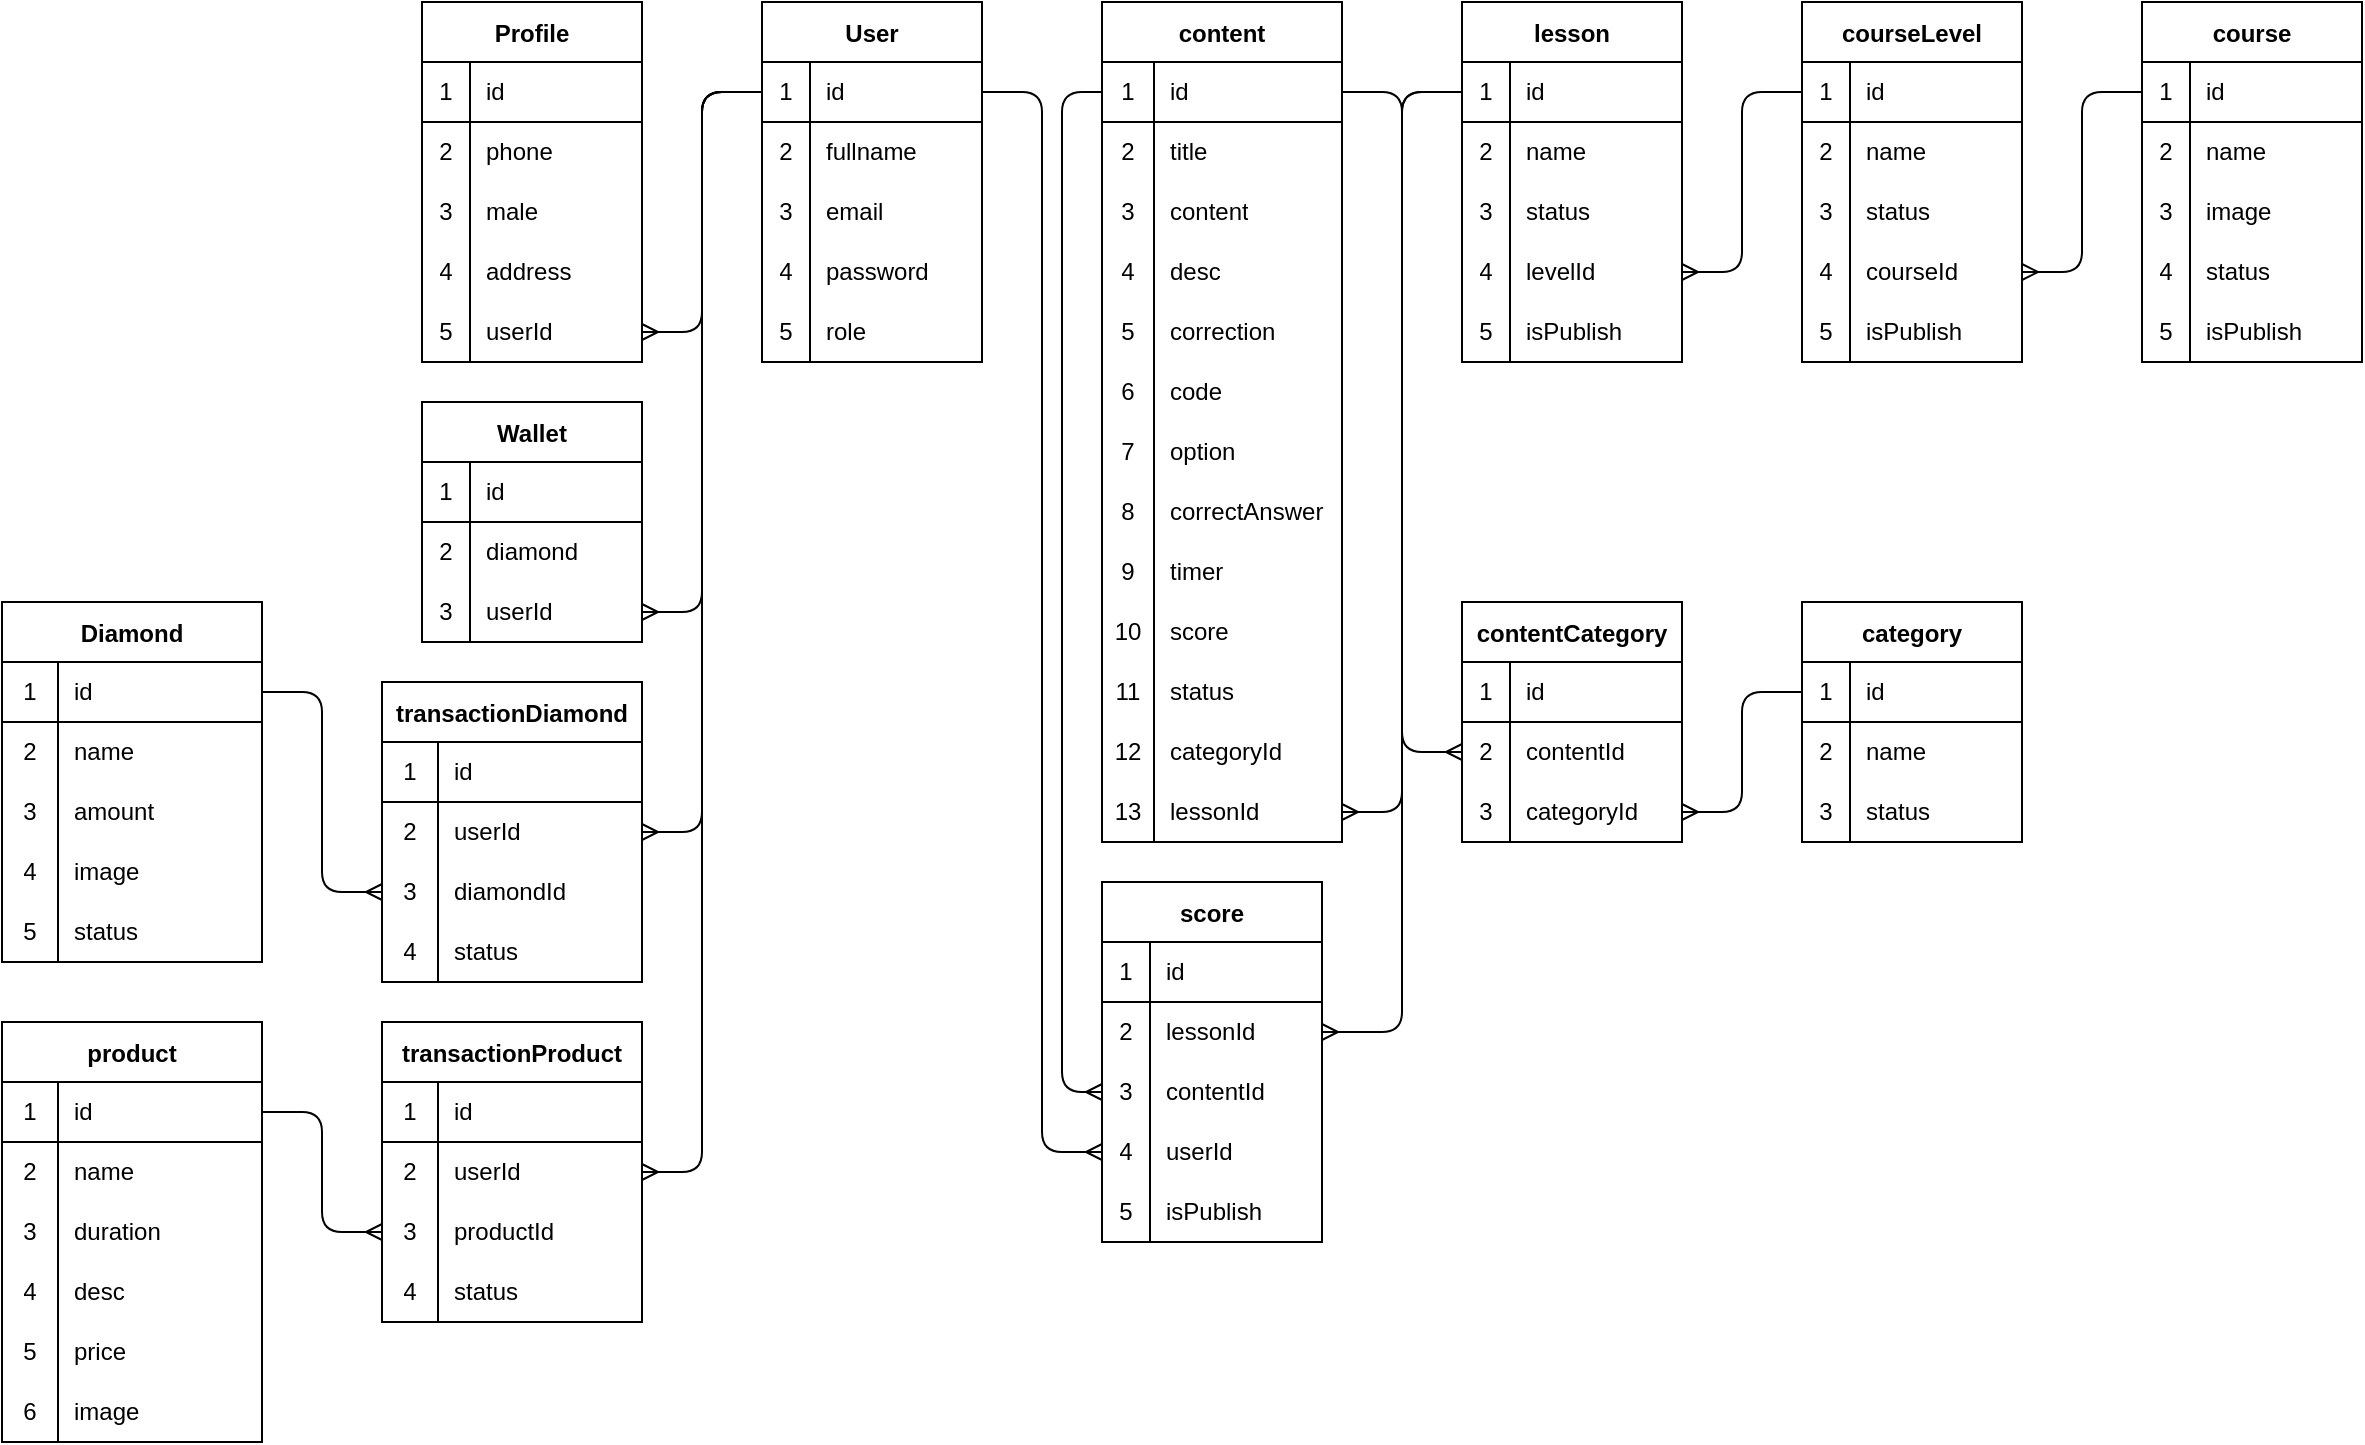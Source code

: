 <mxfile version="14.9.5" type="device"><diagram id="d-isMLn4-W3t9yIvTayd" name="universal"><mxGraphModel dx="2586" dy="646" grid="1" gridSize="10" guides="1" tooltips="1" connect="1" arrows="1" fold="1" page="1" pageScale="1" pageWidth="1400" pageHeight="850" math="0" shadow="0"><root><mxCell id="0"/><mxCell id="1" parent="0"/><mxCell id="Al34n4Elvuq1DFYdCyrr-1" value="User" style="shape=table;startSize=30;container=1;collapsible=0;childLayout=tableLayout;fixedRows=1;rowLines=0;fontStyle=1;align=center;" parent="1" vertex="1"><mxGeometry x="220" y="40" width="110" height="180" as="geometry"/></mxCell><mxCell id="Al34n4Elvuq1DFYdCyrr-2" value="" style="shape=partialRectangle;html=1;whiteSpace=wrap;collapsible=0;dropTarget=0;pointerEvents=0;fillColor=none;top=0;left=0;bottom=1;right=0;points=[[0,0.5],[1,0.5]];portConstraint=eastwest;" parent="Al34n4Elvuq1DFYdCyrr-1" vertex="1"><mxGeometry y="30" width="110" height="30" as="geometry"/></mxCell><mxCell id="Al34n4Elvuq1DFYdCyrr-3" value="1" style="shape=partialRectangle;html=1;whiteSpace=wrap;connectable=0;fillColor=none;top=0;left=0;bottom=0;right=0;overflow=hidden;" parent="Al34n4Elvuq1DFYdCyrr-2" vertex="1"><mxGeometry width="24" height="30" as="geometry"/></mxCell><mxCell id="Al34n4Elvuq1DFYdCyrr-4" value="id" style="shape=partialRectangle;html=1;whiteSpace=wrap;connectable=0;fillColor=none;top=0;left=0;bottom=0;right=0;align=left;spacingLeft=6;overflow=hidden;" parent="Al34n4Elvuq1DFYdCyrr-2" vertex="1"><mxGeometry x="24" width="86" height="30" as="geometry"/></mxCell><mxCell id="Al34n4Elvuq1DFYdCyrr-5" value="" style="shape=partialRectangle;html=1;whiteSpace=wrap;collapsible=0;dropTarget=0;pointerEvents=0;fillColor=none;top=0;left=0;bottom=0;right=0;points=[[0,0.5],[1,0.5]];portConstraint=eastwest;" parent="Al34n4Elvuq1DFYdCyrr-1" vertex="1"><mxGeometry y="60" width="110" height="30" as="geometry"/></mxCell><mxCell id="Al34n4Elvuq1DFYdCyrr-6" value="2" style="shape=partialRectangle;html=1;whiteSpace=wrap;connectable=0;fillColor=none;top=0;left=0;bottom=0;right=0;overflow=hidden;" parent="Al34n4Elvuq1DFYdCyrr-5" vertex="1"><mxGeometry width="24" height="30" as="geometry"/></mxCell><mxCell id="Al34n4Elvuq1DFYdCyrr-7" value="fullname" style="shape=partialRectangle;html=1;whiteSpace=wrap;connectable=0;fillColor=none;top=0;left=0;bottom=0;right=0;align=left;spacingLeft=6;overflow=hidden;" parent="Al34n4Elvuq1DFYdCyrr-5" vertex="1"><mxGeometry x="24" width="86" height="30" as="geometry"/></mxCell><mxCell id="Al34n4Elvuq1DFYdCyrr-8" value="" style="shape=partialRectangle;html=1;whiteSpace=wrap;collapsible=0;dropTarget=0;pointerEvents=0;fillColor=none;top=0;left=0;bottom=0;right=0;points=[[0,0.5],[1,0.5]];portConstraint=eastwest;" parent="Al34n4Elvuq1DFYdCyrr-1" vertex="1"><mxGeometry y="90" width="110" height="30" as="geometry"/></mxCell><mxCell id="Al34n4Elvuq1DFYdCyrr-9" value="3" style="shape=partialRectangle;html=1;whiteSpace=wrap;connectable=0;fillColor=none;top=0;left=0;bottom=0;right=0;overflow=hidden;" parent="Al34n4Elvuq1DFYdCyrr-8" vertex="1"><mxGeometry width="24" height="30" as="geometry"/></mxCell><mxCell id="Al34n4Elvuq1DFYdCyrr-10" value="email" style="shape=partialRectangle;html=1;whiteSpace=wrap;connectable=0;fillColor=none;top=0;left=0;bottom=0;right=0;align=left;spacingLeft=6;overflow=hidden;" parent="Al34n4Elvuq1DFYdCyrr-8" vertex="1"><mxGeometry x="24" width="86" height="30" as="geometry"/></mxCell><mxCell id="Al34n4Elvuq1DFYdCyrr-11" value="" style="shape=partialRectangle;html=1;whiteSpace=wrap;collapsible=0;dropTarget=0;pointerEvents=0;fillColor=none;top=0;left=0;bottom=0;right=0;points=[[0,0.5],[1,0.5]];portConstraint=eastwest;" parent="Al34n4Elvuq1DFYdCyrr-1" vertex="1"><mxGeometry y="120" width="110" height="30" as="geometry"/></mxCell><mxCell id="Al34n4Elvuq1DFYdCyrr-12" value="4" style="shape=partialRectangle;html=1;whiteSpace=wrap;connectable=0;fillColor=none;top=0;left=0;bottom=0;right=0;overflow=hidden;" parent="Al34n4Elvuq1DFYdCyrr-11" vertex="1"><mxGeometry width="24" height="30" as="geometry"/></mxCell><mxCell id="Al34n4Elvuq1DFYdCyrr-13" value="password" style="shape=partialRectangle;html=1;whiteSpace=wrap;connectable=0;fillColor=none;top=0;left=0;bottom=0;right=0;align=left;spacingLeft=6;overflow=hidden;" parent="Al34n4Elvuq1DFYdCyrr-11" vertex="1"><mxGeometry x="24" width="86" height="30" as="geometry"/></mxCell><mxCell id="Al34n4Elvuq1DFYdCyrr-14" value="" style="shape=partialRectangle;html=1;whiteSpace=wrap;collapsible=0;dropTarget=0;pointerEvents=0;fillColor=none;top=0;left=0;bottom=0;right=0;points=[[0,0.5],[1,0.5]];portConstraint=eastwest;" parent="Al34n4Elvuq1DFYdCyrr-1" vertex="1"><mxGeometry y="150" width="110" height="30" as="geometry"/></mxCell><mxCell id="Al34n4Elvuq1DFYdCyrr-15" value="5" style="shape=partialRectangle;html=1;whiteSpace=wrap;connectable=0;fillColor=none;top=0;left=0;bottom=0;right=0;overflow=hidden;" parent="Al34n4Elvuq1DFYdCyrr-14" vertex="1"><mxGeometry width="24" height="30" as="geometry"/></mxCell><mxCell id="Al34n4Elvuq1DFYdCyrr-16" value="role" style="shape=partialRectangle;html=1;whiteSpace=wrap;connectable=0;fillColor=none;top=0;left=0;bottom=0;right=0;align=left;spacingLeft=6;overflow=hidden;" parent="Al34n4Elvuq1DFYdCyrr-14" vertex="1"><mxGeometry x="24" width="86" height="30" as="geometry"/></mxCell><mxCell id="Al34n4Elvuq1DFYdCyrr-17" value="Profile" style="shape=table;startSize=30;container=1;collapsible=0;childLayout=tableLayout;fixedRows=1;rowLines=0;fontStyle=1;align=center;" parent="1" vertex="1"><mxGeometry x="50" y="40" width="110" height="180" as="geometry"/></mxCell><mxCell id="Al34n4Elvuq1DFYdCyrr-18" value="" style="shape=partialRectangle;html=1;whiteSpace=wrap;collapsible=0;dropTarget=0;pointerEvents=0;fillColor=none;top=0;left=0;bottom=1;right=0;points=[[0,0.5],[1,0.5]];portConstraint=eastwest;" parent="Al34n4Elvuq1DFYdCyrr-17" vertex="1"><mxGeometry y="30" width="110" height="30" as="geometry"/></mxCell><mxCell id="Al34n4Elvuq1DFYdCyrr-19" value="1" style="shape=partialRectangle;html=1;whiteSpace=wrap;connectable=0;fillColor=none;top=0;left=0;bottom=0;right=0;overflow=hidden;" parent="Al34n4Elvuq1DFYdCyrr-18" vertex="1"><mxGeometry width="24" height="30" as="geometry"/></mxCell><mxCell id="Al34n4Elvuq1DFYdCyrr-20" value="id" style="shape=partialRectangle;html=1;whiteSpace=wrap;connectable=0;fillColor=none;top=0;left=0;bottom=0;right=0;align=left;spacingLeft=6;overflow=hidden;" parent="Al34n4Elvuq1DFYdCyrr-18" vertex="1"><mxGeometry x="24" width="86" height="30" as="geometry"/></mxCell><mxCell id="Al34n4Elvuq1DFYdCyrr-21" value="" style="shape=partialRectangle;html=1;whiteSpace=wrap;collapsible=0;dropTarget=0;pointerEvents=0;fillColor=none;top=0;left=0;bottom=0;right=0;points=[[0,0.5],[1,0.5]];portConstraint=eastwest;" parent="Al34n4Elvuq1DFYdCyrr-17" vertex="1"><mxGeometry y="60" width="110" height="30" as="geometry"/></mxCell><mxCell id="Al34n4Elvuq1DFYdCyrr-22" value="2" style="shape=partialRectangle;html=1;whiteSpace=wrap;connectable=0;fillColor=none;top=0;left=0;bottom=0;right=0;overflow=hidden;" parent="Al34n4Elvuq1DFYdCyrr-21" vertex="1"><mxGeometry width="24" height="30" as="geometry"/></mxCell><mxCell id="Al34n4Elvuq1DFYdCyrr-23" value="phone" style="shape=partialRectangle;html=1;whiteSpace=wrap;connectable=0;fillColor=none;top=0;left=0;bottom=0;right=0;align=left;spacingLeft=6;overflow=hidden;" parent="Al34n4Elvuq1DFYdCyrr-21" vertex="1"><mxGeometry x="24" width="86" height="30" as="geometry"/></mxCell><mxCell id="Al34n4Elvuq1DFYdCyrr-24" value="" style="shape=partialRectangle;html=1;whiteSpace=wrap;collapsible=0;dropTarget=0;pointerEvents=0;fillColor=none;top=0;left=0;bottom=0;right=0;points=[[0,0.5],[1,0.5]];portConstraint=eastwest;" parent="Al34n4Elvuq1DFYdCyrr-17" vertex="1"><mxGeometry y="90" width="110" height="30" as="geometry"/></mxCell><mxCell id="Al34n4Elvuq1DFYdCyrr-25" value="3" style="shape=partialRectangle;html=1;whiteSpace=wrap;connectable=0;fillColor=none;top=0;left=0;bottom=0;right=0;overflow=hidden;" parent="Al34n4Elvuq1DFYdCyrr-24" vertex="1"><mxGeometry width="24" height="30" as="geometry"/></mxCell><mxCell id="Al34n4Elvuq1DFYdCyrr-26" value="male" style="shape=partialRectangle;html=1;whiteSpace=wrap;connectable=0;fillColor=none;top=0;left=0;bottom=0;right=0;align=left;spacingLeft=6;overflow=hidden;" parent="Al34n4Elvuq1DFYdCyrr-24" vertex="1"><mxGeometry x="24" width="86" height="30" as="geometry"/></mxCell><mxCell id="Al34n4Elvuq1DFYdCyrr-27" value="" style="shape=partialRectangle;html=1;whiteSpace=wrap;collapsible=0;dropTarget=0;pointerEvents=0;fillColor=none;top=0;left=0;bottom=0;right=0;points=[[0,0.5],[1,0.5]];portConstraint=eastwest;" parent="Al34n4Elvuq1DFYdCyrr-17" vertex="1"><mxGeometry y="120" width="110" height="30" as="geometry"/></mxCell><mxCell id="Al34n4Elvuq1DFYdCyrr-28" value="4" style="shape=partialRectangle;html=1;whiteSpace=wrap;connectable=0;fillColor=none;top=0;left=0;bottom=0;right=0;overflow=hidden;" parent="Al34n4Elvuq1DFYdCyrr-27" vertex="1"><mxGeometry width="24" height="30" as="geometry"/></mxCell><mxCell id="Al34n4Elvuq1DFYdCyrr-29" value="address" style="shape=partialRectangle;html=1;whiteSpace=wrap;connectable=0;fillColor=none;top=0;left=0;bottom=0;right=0;align=left;spacingLeft=6;overflow=hidden;" parent="Al34n4Elvuq1DFYdCyrr-27" vertex="1"><mxGeometry x="24" width="86" height="30" as="geometry"/></mxCell><mxCell id="Al34n4Elvuq1DFYdCyrr-30" value="" style="shape=partialRectangle;html=1;whiteSpace=wrap;collapsible=0;dropTarget=0;pointerEvents=0;fillColor=none;top=0;left=0;bottom=0;right=0;points=[[0,0.5],[1,0.5]];portConstraint=eastwest;" parent="Al34n4Elvuq1DFYdCyrr-17" vertex="1"><mxGeometry y="150" width="110" height="30" as="geometry"/></mxCell><mxCell id="Al34n4Elvuq1DFYdCyrr-31" value="5" style="shape=partialRectangle;html=1;whiteSpace=wrap;connectable=0;fillColor=none;top=0;left=0;bottom=0;right=0;overflow=hidden;" parent="Al34n4Elvuq1DFYdCyrr-30" vertex="1"><mxGeometry width="24" height="30" as="geometry"/></mxCell><mxCell id="Al34n4Elvuq1DFYdCyrr-32" value="userId" style="shape=partialRectangle;html=1;whiteSpace=wrap;connectable=0;fillColor=none;top=0;left=0;bottom=0;right=0;align=left;spacingLeft=6;overflow=hidden;" parent="Al34n4Elvuq1DFYdCyrr-30" vertex="1"><mxGeometry x="24" width="86" height="30" as="geometry"/></mxCell><mxCell id="Al34n4Elvuq1DFYdCyrr-33" value="" style="endArrow=ERmany;html=1;exitX=0;exitY=0.5;exitDx=0;exitDy=0;endFill=0;entryX=1;entryY=0.5;entryDx=0;entryDy=0;" parent="1" source="Al34n4Elvuq1DFYdCyrr-2" target="Al34n4Elvuq1DFYdCyrr-41" edge="1"><mxGeometry width="50" height="50" relative="1" as="geometry"><mxPoint x="440" y="310" as="sourcePoint"/><mxPoint x="220" y="360" as="targetPoint"/><Array as="points"><mxPoint x="190" y="85"/><mxPoint x="190" y="345"/></Array></mxGeometry></mxCell><mxCell id="Al34n4Elvuq1DFYdCyrr-34" value="Wallet" style="shape=table;startSize=30;container=1;collapsible=0;childLayout=tableLayout;fixedRows=1;rowLines=0;fontStyle=1;align=center;" parent="1" vertex="1"><mxGeometry x="50" y="240" width="110" height="120" as="geometry"/></mxCell><mxCell id="Al34n4Elvuq1DFYdCyrr-35" value="" style="shape=partialRectangle;html=1;whiteSpace=wrap;collapsible=0;dropTarget=0;pointerEvents=0;fillColor=none;top=0;left=0;bottom=1;right=0;points=[[0,0.5],[1,0.5]];portConstraint=eastwest;" parent="Al34n4Elvuq1DFYdCyrr-34" vertex="1"><mxGeometry y="30" width="110" height="30" as="geometry"/></mxCell><mxCell id="Al34n4Elvuq1DFYdCyrr-36" value="1" style="shape=partialRectangle;html=1;whiteSpace=wrap;connectable=0;fillColor=none;top=0;left=0;bottom=0;right=0;overflow=hidden;" parent="Al34n4Elvuq1DFYdCyrr-35" vertex="1"><mxGeometry width="24" height="30" as="geometry"/></mxCell><mxCell id="Al34n4Elvuq1DFYdCyrr-37" value="id" style="shape=partialRectangle;html=1;whiteSpace=wrap;connectable=0;fillColor=none;top=0;left=0;bottom=0;right=0;align=left;spacingLeft=6;overflow=hidden;" parent="Al34n4Elvuq1DFYdCyrr-35" vertex="1"><mxGeometry x="24" width="86" height="30" as="geometry"/></mxCell><mxCell id="Al34n4Elvuq1DFYdCyrr-38" value="" style="shape=partialRectangle;html=1;whiteSpace=wrap;collapsible=0;dropTarget=0;pointerEvents=0;fillColor=none;top=0;left=0;bottom=0;right=0;points=[[0,0.5],[1,0.5]];portConstraint=eastwest;" parent="Al34n4Elvuq1DFYdCyrr-34" vertex="1"><mxGeometry y="60" width="110" height="30" as="geometry"/></mxCell><mxCell id="Al34n4Elvuq1DFYdCyrr-39" value="2" style="shape=partialRectangle;html=1;whiteSpace=wrap;connectable=0;fillColor=none;top=0;left=0;bottom=0;right=0;overflow=hidden;" parent="Al34n4Elvuq1DFYdCyrr-38" vertex="1"><mxGeometry width="24" height="30" as="geometry"/></mxCell><mxCell id="Al34n4Elvuq1DFYdCyrr-40" value="diamond" style="shape=partialRectangle;html=1;whiteSpace=wrap;connectable=0;fillColor=none;top=0;left=0;bottom=0;right=0;align=left;spacingLeft=6;overflow=hidden;" parent="Al34n4Elvuq1DFYdCyrr-38" vertex="1"><mxGeometry x="24" width="86" height="30" as="geometry"/></mxCell><mxCell id="Al34n4Elvuq1DFYdCyrr-41" value="" style="shape=partialRectangle;html=1;whiteSpace=wrap;collapsible=0;dropTarget=0;pointerEvents=0;fillColor=none;top=0;left=0;bottom=0;right=0;points=[[0,0.5],[1,0.5]];portConstraint=eastwest;" parent="Al34n4Elvuq1DFYdCyrr-34" vertex="1"><mxGeometry y="90" width="110" height="30" as="geometry"/></mxCell><mxCell id="Al34n4Elvuq1DFYdCyrr-42" value="3" style="shape=partialRectangle;html=1;whiteSpace=wrap;connectable=0;fillColor=none;top=0;left=0;bottom=0;right=0;overflow=hidden;" parent="Al34n4Elvuq1DFYdCyrr-41" vertex="1"><mxGeometry width="24" height="30" as="geometry"/></mxCell><mxCell id="Al34n4Elvuq1DFYdCyrr-43" value="userId" style="shape=partialRectangle;html=1;whiteSpace=wrap;connectable=0;fillColor=none;top=0;left=0;bottom=0;right=0;align=left;spacingLeft=6;overflow=hidden;" parent="Al34n4Elvuq1DFYdCyrr-41" vertex="1"><mxGeometry x="24" width="86" height="30" as="geometry"/></mxCell><mxCell id="Al34n4Elvuq1DFYdCyrr-50" value="" style="endArrow=ERmany;html=1;endFill=0;exitX=0;exitY=0.5;exitDx=0;exitDy=0;entryX=1;entryY=0.5;entryDx=0;entryDy=0;" parent="1" source="Al34n4Elvuq1DFYdCyrr-2" target="Al34n4Elvuq1DFYdCyrr-30" edge="1"><mxGeometry width="50" height="50" relative="1" as="geometry"><mxPoint x="640" y="360" as="sourcePoint"/><mxPoint x="200" y="180" as="targetPoint"/><Array as="points"><mxPoint x="190" y="85"/><mxPoint x="190" y="205"/></Array></mxGeometry></mxCell><mxCell id="Al34n4Elvuq1DFYdCyrr-51" value="transactionDiamond" style="shape=table;startSize=30;container=1;collapsible=0;childLayout=tableLayout;fixedRows=1;rowLines=0;fontStyle=1;align=center;" parent="1" vertex="1"><mxGeometry x="30" y="380" width="130" height="150" as="geometry"/></mxCell><mxCell id="Al34n4Elvuq1DFYdCyrr-52" value="" style="shape=partialRectangle;html=1;whiteSpace=wrap;collapsible=0;dropTarget=0;pointerEvents=0;fillColor=none;top=0;left=0;bottom=1;right=0;points=[[0,0.5],[1,0.5]];portConstraint=eastwest;" parent="Al34n4Elvuq1DFYdCyrr-51" vertex="1"><mxGeometry y="30" width="130" height="30" as="geometry"/></mxCell><mxCell id="Al34n4Elvuq1DFYdCyrr-53" value="1" style="shape=partialRectangle;html=1;whiteSpace=wrap;connectable=0;fillColor=none;top=0;left=0;bottom=0;right=0;overflow=hidden;" parent="Al34n4Elvuq1DFYdCyrr-52" vertex="1"><mxGeometry width="28" height="30" as="geometry"/></mxCell><mxCell id="Al34n4Elvuq1DFYdCyrr-54" value="id" style="shape=partialRectangle;html=1;whiteSpace=wrap;connectable=0;fillColor=none;top=0;left=0;bottom=0;right=0;align=left;spacingLeft=6;overflow=hidden;" parent="Al34n4Elvuq1DFYdCyrr-52" vertex="1"><mxGeometry x="28" width="102" height="30" as="geometry"/></mxCell><mxCell id="Al34n4Elvuq1DFYdCyrr-58" value="" style="shape=partialRectangle;html=1;whiteSpace=wrap;collapsible=0;dropTarget=0;pointerEvents=0;fillColor=none;top=0;left=0;bottom=0;right=0;points=[[0,0.5],[1,0.5]];portConstraint=eastwest;" parent="Al34n4Elvuq1DFYdCyrr-51" vertex="1"><mxGeometry y="60" width="130" height="30" as="geometry"/></mxCell><mxCell id="Al34n4Elvuq1DFYdCyrr-59" value="2" style="shape=partialRectangle;html=1;whiteSpace=wrap;connectable=0;fillColor=none;top=0;left=0;bottom=0;right=0;overflow=hidden;" parent="Al34n4Elvuq1DFYdCyrr-58" vertex="1"><mxGeometry width="28" height="30" as="geometry"/></mxCell><mxCell id="Al34n4Elvuq1DFYdCyrr-60" value="userId" style="shape=partialRectangle;html=1;whiteSpace=wrap;connectable=0;fillColor=none;top=0;left=0;bottom=0;right=0;align=left;spacingLeft=6;overflow=hidden;" parent="Al34n4Elvuq1DFYdCyrr-58" vertex="1"><mxGeometry x="28" width="102" height="30" as="geometry"/></mxCell><mxCell id="Al34n4Elvuq1DFYdCyrr-91" value="" style="shape=partialRectangle;html=1;whiteSpace=wrap;collapsible=0;dropTarget=0;pointerEvents=0;fillColor=none;top=0;left=0;bottom=0;right=0;points=[[0,0.5],[1,0.5]];portConstraint=eastwest;" parent="Al34n4Elvuq1DFYdCyrr-51" vertex="1"><mxGeometry y="90" width="130" height="30" as="geometry"/></mxCell><mxCell id="Al34n4Elvuq1DFYdCyrr-92" value="3" style="shape=partialRectangle;html=1;whiteSpace=wrap;connectable=0;fillColor=none;top=0;left=0;bottom=0;right=0;overflow=hidden;" parent="Al34n4Elvuq1DFYdCyrr-91" vertex="1"><mxGeometry width="28" height="30" as="geometry"/></mxCell><mxCell id="Al34n4Elvuq1DFYdCyrr-93" value="diamondId" style="shape=partialRectangle;html=1;whiteSpace=wrap;connectable=0;fillColor=none;top=0;left=0;bottom=0;right=0;align=left;spacingLeft=6;overflow=hidden;" parent="Al34n4Elvuq1DFYdCyrr-91" vertex="1"><mxGeometry x="28" width="102" height="30" as="geometry"/></mxCell><mxCell id="Al34n4Elvuq1DFYdCyrr-127" value="" style="shape=partialRectangle;html=1;whiteSpace=wrap;collapsible=0;dropTarget=0;pointerEvents=0;fillColor=none;top=0;left=0;bottom=0;right=0;points=[[0,0.5],[1,0.5]];portConstraint=eastwest;" parent="Al34n4Elvuq1DFYdCyrr-51" vertex="1"><mxGeometry y="120" width="130" height="30" as="geometry"/></mxCell><mxCell id="Al34n4Elvuq1DFYdCyrr-128" value="4" style="shape=partialRectangle;html=1;whiteSpace=wrap;connectable=0;fillColor=none;top=0;left=0;bottom=0;right=0;overflow=hidden;" parent="Al34n4Elvuq1DFYdCyrr-127" vertex="1"><mxGeometry width="28" height="30" as="geometry"/></mxCell><mxCell id="Al34n4Elvuq1DFYdCyrr-129" value="status" style="shape=partialRectangle;html=1;whiteSpace=wrap;connectable=0;fillColor=none;top=0;left=0;bottom=0;right=0;align=left;spacingLeft=6;overflow=hidden;" parent="Al34n4Elvuq1DFYdCyrr-127" vertex="1"><mxGeometry x="28" width="102" height="30" as="geometry"/></mxCell><mxCell id="Al34n4Elvuq1DFYdCyrr-67" value="" style="endArrow=ERmany;html=1;exitX=0;exitY=0.5;exitDx=0;exitDy=0;entryX=1;entryY=0.5;entryDx=0;entryDy=0;endFill=0;" parent="1" source="Al34n4Elvuq1DFYdCyrr-2" target="Al34n4Elvuq1DFYdCyrr-58" edge="1"><mxGeometry width="50" height="50" relative="1" as="geometry"><mxPoint x="230.0" y="95" as="sourcePoint"/><mxPoint x="170.0" y="355" as="targetPoint"/><Array as="points"><mxPoint x="190" y="85"/><mxPoint x="190" y="455"/></Array></mxGeometry></mxCell><mxCell id="Al34n4Elvuq1DFYdCyrr-71" value="Diamond" style="shape=table;startSize=30;container=1;collapsible=0;childLayout=tableLayout;fixedRows=1;rowLines=0;fontStyle=1;align=center;" parent="1" vertex="1"><mxGeometry x="-160" y="340" width="130" height="180" as="geometry"/></mxCell><mxCell id="Al34n4Elvuq1DFYdCyrr-72" value="" style="shape=partialRectangle;html=1;whiteSpace=wrap;collapsible=0;dropTarget=0;pointerEvents=0;fillColor=none;top=0;left=0;bottom=1;right=0;points=[[0,0.5],[1,0.5]];portConstraint=eastwest;" parent="Al34n4Elvuq1DFYdCyrr-71" vertex="1"><mxGeometry y="30" width="130" height="30" as="geometry"/></mxCell><mxCell id="Al34n4Elvuq1DFYdCyrr-73" value="1" style="shape=partialRectangle;html=1;whiteSpace=wrap;connectable=0;fillColor=none;top=0;left=0;bottom=0;right=0;overflow=hidden;" parent="Al34n4Elvuq1DFYdCyrr-72" vertex="1"><mxGeometry width="28" height="30" as="geometry"/></mxCell><mxCell id="Al34n4Elvuq1DFYdCyrr-74" value="id" style="shape=partialRectangle;html=1;whiteSpace=wrap;connectable=0;fillColor=none;top=0;left=0;bottom=0;right=0;align=left;spacingLeft=6;overflow=hidden;" parent="Al34n4Elvuq1DFYdCyrr-72" vertex="1"><mxGeometry x="28" width="102" height="30" as="geometry"/></mxCell><mxCell id="Al34n4Elvuq1DFYdCyrr-75" value="" style="shape=partialRectangle;html=1;whiteSpace=wrap;collapsible=0;dropTarget=0;pointerEvents=0;fillColor=none;top=0;left=0;bottom=0;right=0;points=[[0,0.5],[1,0.5]];portConstraint=eastwest;" parent="Al34n4Elvuq1DFYdCyrr-71" vertex="1"><mxGeometry y="60" width="130" height="30" as="geometry"/></mxCell><mxCell id="Al34n4Elvuq1DFYdCyrr-76" value="2" style="shape=partialRectangle;html=1;whiteSpace=wrap;connectable=0;fillColor=none;top=0;left=0;bottom=0;right=0;overflow=hidden;" parent="Al34n4Elvuq1DFYdCyrr-75" vertex="1"><mxGeometry width="28" height="30" as="geometry"/></mxCell><mxCell id="Al34n4Elvuq1DFYdCyrr-77" value="name" style="shape=partialRectangle;html=1;whiteSpace=wrap;connectable=0;fillColor=none;top=0;left=0;bottom=0;right=0;align=left;spacingLeft=6;overflow=hidden;" parent="Al34n4Elvuq1DFYdCyrr-75" vertex="1"><mxGeometry x="28" width="102" height="30" as="geometry"/></mxCell><mxCell id="Al34n4Elvuq1DFYdCyrr-78" value="" style="shape=partialRectangle;html=1;whiteSpace=wrap;collapsible=0;dropTarget=0;pointerEvents=0;fillColor=none;top=0;left=0;bottom=0;right=0;points=[[0,0.5],[1,0.5]];portConstraint=eastwest;" parent="Al34n4Elvuq1DFYdCyrr-71" vertex="1"><mxGeometry y="90" width="130" height="30" as="geometry"/></mxCell><mxCell id="Al34n4Elvuq1DFYdCyrr-79" value="3" style="shape=partialRectangle;html=1;whiteSpace=wrap;connectable=0;fillColor=none;top=0;left=0;bottom=0;right=0;overflow=hidden;" parent="Al34n4Elvuq1DFYdCyrr-78" vertex="1"><mxGeometry width="28" height="30" as="geometry"/></mxCell><mxCell id="Al34n4Elvuq1DFYdCyrr-80" value="amount" style="shape=partialRectangle;html=1;whiteSpace=wrap;connectable=0;fillColor=none;top=0;left=0;bottom=0;right=0;align=left;spacingLeft=6;overflow=hidden;" parent="Al34n4Elvuq1DFYdCyrr-78" vertex="1"><mxGeometry x="28" width="102" height="30" as="geometry"/></mxCell><mxCell id="Al34n4Elvuq1DFYdCyrr-111" value="" style="shape=partialRectangle;html=1;whiteSpace=wrap;collapsible=0;dropTarget=0;pointerEvents=0;fillColor=none;top=0;left=0;bottom=0;right=0;points=[[0,0.5],[1,0.5]];portConstraint=eastwest;" parent="Al34n4Elvuq1DFYdCyrr-71" vertex="1"><mxGeometry y="120" width="130" height="30" as="geometry"/></mxCell><mxCell id="Al34n4Elvuq1DFYdCyrr-112" value="4" style="shape=partialRectangle;html=1;whiteSpace=wrap;connectable=0;fillColor=none;top=0;left=0;bottom=0;right=0;overflow=hidden;" parent="Al34n4Elvuq1DFYdCyrr-111" vertex="1"><mxGeometry width="28" height="30" as="geometry"/></mxCell><mxCell id="Al34n4Elvuq1DFYdCyrr-113" value="image" style="shape=partialRectangle;html=1;whiteSpace=wrap;connectable=0;fillColor=none;top=0;left=0;bottom=0;right=0;align=left;spacingLeft=6;overflow=hidden;" parent="Al34n4Elvuq1DFYdCyrr-111" vertex="1"><mxGeometry x="28" width="102" height="30" as="geometry"/></mxCell><mxCell id="Al34n4Elvuq1DFYdCyrr-130" value="" style="shape=partialRectangle;html=1;whiteSpace=wrap;collapsible=0;dropTarget=0;pointerEvents=0;fillColor=none;top=0;left=0;bottom=0;right=0;points=[[0,0.5],[1,0.5]];portConstraint=eastwest;" parent="Al34n4Elvuq1DFYdCyrr-71" vertex="1"><mxGeometry y="150" width="130" height="30" as="geometry"/></mxCell><mxCell id="Al34n4Elvuq1DFYdCyrr-131" value="5" style="shape=partialRectangle;html=1;whiteSpace=wrap;connectable=0;fillColor=none;top=0;left=0;bottom=0;right=0;overflow=hidden;" parent="Al34n4Elvuq1DFYdCyrr-130" vertex="1"><mxGeometry width="28" height="30" as="geometry"/></mxCell><mxCell id="Al34n4Elvuq1DFYdCyrr-132" value="status" style="shape=partialRectangle;html=1;whiteSpace=wrap;connectable=0;fillColor=none;top=0;left=0;bottom=0;right=0;align=left;spacingLeft=6;overflow=hidden;" parent="Al34n4Elvuq1DFYdCyrr-130" vertex="1"><mxGeometry x="28" width="102" height="30" as="geometry"/></mxCell><mxCell id="Al34n4Elvuq1DFYdCyrr-95" value="product" style="shape=table;startSize=30;container=1;collapsible=0;childLayout=tableLayout;fixedRows=1;rowLines=0;fontStyle=1;align=center;" parent="1" vertex="1"><mxGeometry x="-160" y="550" width="130" height="210" as="geometry"/></mxCell><mxCell id="Al34n4Elvuq1DFYdCyrr-96" value="" style="shape=partialRectangle;html=1;whiteSpace=wrap;collapsible=0;dropTarget=0;pointerEvents=0;fillColor=none;top=0;left=0;bottom=1;right=0;points=[[0,0.5],[1,0.5]];portConstraint=eastwest;" parent="Al34n4Elvuq1DFYdCyrr-95" vertex="1"><mxGeometry y="30" width="130" height="30" as="geometry"/></mxCell><mxCell id="Al34n4Elvuq1DFYdCyrr-97" value="1" style="shape=partialRectangle;html=1;whiteSpace=wrap;connectable=0;fillColor=none;top=0;left=0;bottom=0;right=0;overflow=hidden;" parent="Al34n4Elvuq1DFYdCyrr-96" vertex="1"><mxGeometry width="28" height="30" as="geometry"/></mxCell><mxCell id="Al34n4Elvuq1DFYdCyrr-98" value="id" style="shape=partialRectangle;html=1;whiteSpace=wrap;connectable=0;fillColor=none;top=0;left=0;bottom=0;right=0;align=left;spacingLeft=6;overflow=hidden;" parent="Al34n4Elvuq1DFYdCyrr-96" vertex="1"><mxGeometry x="28" width="102" height="30" as="geometry"/></mxCell><mxCell id="Al34n4Elvuq1DFYdCyrr-99" value="" style="shape=partialRectangle;html=1;whiteSpace=wrap;collapsible=0;dropTarget=0;pointerEvents=0;fillColor=none;top=0;left=0;bottom=0;right=0;points=[[0,0.5],[1,0.5]];portConstraint=eastwest;" parent="Al34n4Elvuq1DFYdCyrr-95" vertex="1"><mxGeometry y="60" width="130" height="30" as="geometry"/></mxCell><mxCell id="Al34n4Elvuq1DFYdCyrr-100" value="2" style="shape=partialRectangle;html=1;whiteSpace=wrap;connectable=0;fillColor=none;top=0;left=0;bottom=0;right=0;overflow=hidden;" parent="Al34n4Elvuq1DFYdCyrr-99" vertex="1"><mxGeometry width="28" height="30" as="geometry"/></mxCell><mxCell id="Al34n4Elvuq1DFYdCyrr-101" value="name" style="shape=partialRectangle;html=1;whiteSpace=wrap;connectable=0;fillColor=none;top=0;left=0;bottom=0;right=0;align=left;spacingLeft=6;overflow=hidden;" parent="Al34n4Elvuq1DFYdCyrr-99" vertex="1"><mxGeometry x="28" width="102" height="30" as="geometry"/></mxCell><mxCell id="Al34n4Elvuq1DFYdCyrr-102" value="" style="shape=partialRectangle;html=1;whiteSpace=wrap;collapsible=0;dropTarget=0;pointerEvents=0;fillColor=none;top=0;left=0;bottom=0;right=0;points=[[0,0.5],[1,0.5]];portConstraint=eastwest;" parent="Al34n4Elvuq1DFYdCyrr-95" vertex="1"><mxGeometry y="90" width="130" height="30" as="geometry"/></mxCell><mxCell id="Al34n4Elvuq1DFYdCyrr-103" value="3" style="shape=partialRectangle;html=1;whiteSpace=wrap;connectable=0;fillColor=none;top=0;left=0;bottom=0;right=0;overflow=hidden;" parent="Al34n4Elvuq1DFYdCyrr-102" vertex="1"><mxGeometry width="28" height="30" as="geometry"/></mxCell><mxCell id="Al34n4Elvuq1DFYdCyrr-104" value="duration" style="shape=partialRectangle;html=1;whiteSpace=wrap;connectable=0;fillColor=none;top=0;left=0;bottom=0;right=0;align=left;spacingLeft=6;overflow=hidden;" parent="Al34n4Elvuq1DFYdCyrr-102" vertex="1"><mxGeometry x="28" width="102" height="30" as="geometry"/></mxCell><mxCell id="Al34n4Elvuq1DFYdCyrr-105" value="" style="shape=partialRectangle;html=1;whiteSpace=wrap;collapsible=0;dropTarget=0;pointerEvents=0;fillColor=none;top=0;left=0;bottom=0;right=0;points=[[0,0.5],[1,0.5]];portConstraint=eastwest;" parent="Al34n4Elvuq1DFYdCyrr-95" vertex="1"><mxGeometry y="120" width="130" height="30" as="geometry"/></mxCell><mxCell id="Al34n4Elvuq1DFYdCyrr-106" value="4" style="shape=partialRectangle;html=1;whiteSpace=wrap;connectable=0;fillColor=none;top=0;left=0;bottom=0;right=0;overflow=hidden;" parent="Al34n4Elvuq1DFYdCyrr-105" vertex="1"><mxGeometry width="28" height="30" as="geometry"/></mxCell><mxCell id="Al34n4Elvuq1DFYdCyrr-107" value="desc" style="shape=partialRectangle;html=1;whiteSpace=wrap;connectable=0;fillColor=none;top=0;left=0;bottom=0;right=0;align=left;spacingLeft=6;overflow=hidden;" parent="Al34n4Elvuq1DFYdCyrr-105" vertex="1"><mxGeometry x="28" width="102" height="30" as="geometry"/></mxCell><mxCell id="Al34n4Elvuq1DFYdCyrr-108" value="" style="shape=partialRectangle;html=1;whiteSpace=wrap;collapsible=0;dropTarget=0;pointerEvents=0;fillColor=none;top=0;left=0;bottom=0;right=0;points=[[0,0.5],[1,0.5]];portConstraint=eastwest;" parent="Al34n4Elvuq1DFYdCyrr-95" vertex="1"><mxGeometry y="150" width="130" height="30" as="geometry"/></mxCell><mxCell id="Al34n4Elvuq1DFYdCyrr-109" value="5" style="shape=partialRectangle;html=1;whiteSpace=wrap;connectable=0;fillColor=none;top=0;left=0;bottom=0;right=0;overflow=hidden;" parent="Al34n4Elvuq1DFYdCyrr-108" vertex="1"><mxGeometry width="28" height="30" as="geometry"/></mxCell><mxCell id="Al34n4Elvuq1DFYdCyrr-110" value="price" style="shape=partialRectangle;html=1;whiteSpace=wrap;connectable=0;fillColor=none;top=0;left=0;bottom=0;right=0;align=left;spacingLeft=6;overflow=hidden;" parent="Al34n4Elvuq1DFYdCyrr-108" vertex="1"><mxGeometry x="28" width="102" height="30" as="geometry"/></mxCell><mxCell id="Al34n4Elvuq1DFYdCyrr-114" value="" style="shape=partialRectangle;html=1;whiteSpace=wrap;collapsible=0;dropTarget=0;pointerEvents=0;fillColor=none;top=0;left=0;bottom=0;right=0;points=[[0,0.5],[1,0.5]];portConstraint=eastwest;" parent="Al34n4Elvuq1DFYdCyrr-95" vertex="1"><mxGeometry y="180" width="130" height="30" as="geometry"/></mxCell><mxCell id="Al34n4Elvuq1DFYdCyrr-115" value="6" style="shape=partialRectangle;html=1;whiteSpace=wrap;connectable=0;fillColor=none;top=0;left=0;bottom=0;right=0;overflow=hidden;" parent="Al34n4Elvuq1DFYdCyrr-114" vertex="1"><mxGeometry width="28" height="30" as="geometry"/></mxCell><mxCell id="Al34n4Elvuq1DFYdCyrr-116" value="image" style="shape=partialRectangle;html=1;whiteSpace=wrap;connectable=0;fillColor=none;top=0;left=0;bottom=0;right=0;align=left;spacingLeft=6;overflow=hidden;" parent="Al34n4Elvuq1DFYdCyrr-114" vertex="1"><mxGeometry x="28" width="102" height="30" as="geometry"/></mxCell><mxCell id="Al34n4Elvuq1DFYdCyrr-117" value="transactionProduct" style="shape=table;startSize=30;container=1;collapsible=0;childLayout=tableLayout;fixedRows=1;rowLines=0;fontStyle=1;align=center;" parent="1" vertex="1"><mxGeometry x="30" y="550" width="130" height="150" as="geometry"/></mxCell><mxCell id="Al34n4Elvuq1DFYdCyrr-118" value="" style="shape=partialRectangle;html=1;whiteSpace=wrap;collapsible=0;dropTarget=0;pointerEvents=0;fillColor=none;top=0;left=0;bottom=1;right=0;points=[[0,0.5],[1,0.5]];portConstraint=eastwest;" parent="Al34n4Elvuq1DFYdCyrr-117" vertex="1"><mxGeometry y="30" width="130" height="30" as="geometry"/></mxCell><mxCell id="Al34n4Elvuq1DFYdCyrr-119" value="1" style="shape=partialRectangle;html=1;whiteSpace=wrap;connectable=0;fillColor=none;top=0;left=0;bottom=0;right=0;overflow=hidden;" parent="Al34n4Elvuq1DFYdCyrr-118" vertex="1"><mxGeometry width="28" height="30" as="geometry"/></mxCell><mxCell id="Al34n4Elvuq1DFYdCyrr-120" value="id" style="shape=partialRectangle;html=1;whiteSpace=wrap;connectable=0;fillColor=none;top=0;left=0;bottom=0;right=0;align=left;spacingLeft=6;overflow=hidden;" parent="Al34n4Elvuq1DFYdCyrr-118" vertex="1"><mxGeometry x="28" width="102" height="30" as="geometry"/></mxCell><mxCell id="Al34n4Elvuq1DFYdCyrr-121" value="" style="shape=partialRectangle;html=1;whiteSpace=wrap;collapsible=0;dropTarget=0;pointerEvents=0;fillColor=none;top=0;left=0;bottom=0;right=0;points=[[0,0.5],[1,0.5]];portConstraint=eastwest;" parent="Al34n4Elvuq1DFYdCyrr-117" vertex="1"><mxGeometry y="60" width="130" height="30" as="geometry"/></mxCell><mxCell id="Al34n4Elvuq1DFYdCyrr-122" value="2" style="shape=partialRectangle;html=1;whiteSpace=wrap;connectable=0;fillColor=none;top=0;left=0;bottom=0;right=0;overflow=hidden;" parent="Al34n4Elvuq1DFYdCyrr-121" vertex="1"><mxGeometry width="28" height="30" as="geometry"/></mxCell><mxCell id="Al34n4Elvuq1DFYdCyrr-123" value="userId" style="shape=partialRectangle;html=1;whiteSpace=wrap;connectable=0;fillColor=none;top=0;left=0;bottom=0;right=0;align=left;spacingLeft=6;overflow=hidden;" parent="Al34n4Elvuq1DFYdCyrr-121" vertex="1"><mxGeometry x="28" width="102" height="30" as="geometry"/></mxCell><mxCell id="Al34n4Elvuq1DFYdCyrr-124" value="" style="shape=partialRectangle;html=1;whiteSpace=wrap;collapsible=0;dropTarget=0;pointerEvents=0;fillColor=none;top=0;left=0;bottom=0;right=0;points=[[0,0.5],[1,0.5]];portConstraint=eastwest;" parent="Al34n4Elvuq1DFYdCyrr-117" vertex="1"><mxGeometry y="90" width="130" height="30" as="geometry"/></mxCell><mxCell id="Al34n4Elvuq1DFYdCyrr-125" value="3" style="shape=partialRectangle;html=1;whiteSpace=wrap;connectable=0;fillColor=none;top=0;left=0;bottom=0;right=0;overflow=hidden;" parent="Al34n4Elvuq1DFYdCyrr-124" vertex="1"><mxGeometry width="28" height="30" as="geometry"/></mxCell><mxCell id="Al34n4Elvuq1DFYdCyrr-126" value="productId" style="shape=partialRectangle;html=1;whiteSpace=wrap;connectable=0;fillColor=none;top=0;left=0;bottom=0;right=0;align=left;spacingLeft=6;overflow=hidden;" parent="Al34n4Elvuq1DFYdCyrr-124" vertex="1"><mxGeometry x="28" width="102" height="30" as="geometry"/></mxCell><mxCell id="Al34n4Elvuq1DFYdCyrr-133" value="" style="shape=partialRectangle;html=1;whiteSpace=wrap;collapsible=0;dropTarget=0;pointerEvents=0;fillColor=none;top=0;left=0;bottom=0;right=0;points=[[0,0.5],[1,0.5]];portConstraint=eastwest;" parent="Al34n4Elvuq1DFYdCyrr-117" vertex="1"><mxGeometry y="120" width="130" height="30" as="geometry"/></mxCell><mxCell id="Al34n4Elvuq1DFYdCyrr-134" value="4" style="shape=partialRectangle;html=1;whiteSpace=wrap;connectable=0;fillColor=none;top=0;left=0;bottom=0;right=0;overflow=hidden;" parent="Al34n4Elvuq1DFYdCyrr-133" vertex="1"><mxGeometry width="28" height="30" as="geometry"/></mxCell><mxCell id="Al34n4Elvuq1DFYdCyrr-135" value="status" style="shape=partialRectangle;html=1;whiteSpace=wrap;connectable=0;fillColor=none;top=0;left=0;bottom=0;right=0;align=left;spacingLeft=6;overflow=hidden;" parent="Al34n4Elvuq1DFYdCyrr-133" vertex="1"><mxGeometry x="28" width="102" height="30" as="geometry"/></mxCell><mxCell id="Al34n4Elvuq1DFYdCyrr-138" style="edgeStyle=orthogonalEdgeStyle;rounded=1;orthogonalLoop=1;jettySize=auto;html=1;exitX=1;exitY=0.5;exitDx=0;exitDy=0;entryX=0;entryY=0.5;entryDx=0;entryDy=0;endArrow=ERmany;endFill=0;" parent="1" source="Al34n4Elvuq1DFYdCyrr-96" target="Al34n4Elvuq1DFYdCyrr-124" edge="1"><mxGeometry relative="1" as="geometry"/></mxCell><mxCell id="Al34n4Elvuq1DFYdCyrr-139" style="edgeStyle=orthogonalEdgeStyle;rounded=1;orthogonalLoop=1;jettySize=auto;html=1;exitX=1;exitY=0.5;exitDx=0;exitDy=0;entryX=0;entryY=0.5;entryDx=0;entryDy=0;endArrow=ERmany;endFill=0;" parent="1" source="Al34n4Elvuq1DFYdCyrr-72" target="Al34n4Elvuq1DFYdCyrr-91" edge="1"><mxGeometry relative="1" as="geometry"/></mxCell><mxCell id="Al34n4Elvuq1DFYdCyrr-140" style="edgeStyle=orthogonalEdgeStyle;rounded=1;orthogonalLoop=1;jettySize=auto;html=1;exitX=0;exitY=0.5;exitDx=0;exitDy=0;entryX=1;entryY=0.5;entryDx=0;entryDy=0;endArrow=ERmany;endFill=0;" parent="1" source="Al34n4Elvuq1DFYdCyrr-2" target="Al34n4Elvuq1DFYdCyrr-121" edge="1"><mxGeometry relative="1" as="geometry"/></mxCell><mxCell id="Al34n4Elvuq1DFYdCyrr-141" value="course" style="shape=table;startSize=30;container=1;collapsible=0;childLayout=tableLayout;fixedRows=1;rowLines=0;fontStyle=1;align=center;" parent="1" vertex="1"><mxGeometry x="910" y="40" width="110" height="180" as="geometry"/></mxCell><mxCell id="Al34n4Elvuq1DFYdCyrr-142" value="" style="shape=partialRectangle;html=1;whiteSpace=wrap;collapsible=0;dropTarget=0;pointerEvents=0;fillColor=none;top=0;left=0;bottom=1;right=0;points=[[0,0.5],[1,0.5]];portConstraint=eastwest;" parent="Al34n4Elvuq1DFYdCyrr-141" vertex="1"><mxGeometry y="30" width="110" height="30" as="geometry"/></mxCell><mxCell id="Al34n4Elvuq1DFYdCyrr-143" value="1" style="shape=partialRectangle;html=1;whiteSpace=wrap;connectable=0;fillColor=none;top=0;left=0;bottom=0;right=0;overflow=hidden;" parent="Al34n4Elvuq1DFYdCyrr-142" vertex="1"><mxGeometry width="24" height="30" as="geometry"/></mxCell><mxCell id="Al34n4Elvuq1DFYdCyrr-144" value="id" style="shape=partialRectangle;html=1;whiteSpace=wrap;connectable=0;fillColor=none;top=0;left=0;bottom=0;right=0;align=left;spacingLeft=6;overflow=hidden;" parent="Al34n4Elvuq1DFYdCyrr-142" vertex="1"><mxGeometry x="24" width="86" height="30" as="geometry"/></mxCell><mxCell id="Al34n4Elvuq1DFYdCyrr-145" value="" style="shape=partialRectangle;html=1;whiteSpace=wrap;collapsible=0;dropTarget=0;pointerEvents=0;fillColor=none;top=0;left=0;bottom=0;right=0;points=[[0,0.5],[1,0.5]];portConstraint=eastwest;" parent="Al34n4Elvuq1DFYdCyrr-141" vertex="1"><mxGeometry y="60" width="110" height="30" as="geometry"/></mxCell><mxCell id="Al34n4Elvuq1DFYdCyrr-146" value="2" style="shape=partialRectangle;html=1;whiteSpace=wrap;connectable=0;fillColor=none;top=0;left=0;bottom=0;right=0;overflow=hidden;" parent="Al34n4Elvuq1DFYdCyrr-145" vertex="1"><mxGeometry width="24" height="30" as="geometry"/></mxCell><mxCell id="Al34n4Elvuq1DFYdCyrr-147" value="name" style="shape=partialRectangle;html=1;whiteSpace=wrap;connectable=0;fillColor=none;top=0;left=0;bottom=0;right=0;align=left;spacingLeft=6;overflow=hidden;" parent="Al34n4Elvuq1DFYdCyrr-145" vertex="1"><mxGeometry x="24" width="86" height="30" as="geometry"/></mxCell><mxCell id="Al34n4Elvuq1DFYdCyrr-148" value="" style="shape=partialRectangle;html=1;whiteSpace=wrap;collapsible=0;dropTarget=0;pointerEvents=0;fillColor=none;top=0;left=0;bottom=0;right=0;points=[[0,0.5],[1,0.5]];portConstraint=eastwest;" parent="Al34n4Elvuq1DFYdCyrr-141" vertex="1"><mxGeometry y="90" width="110" height="30" as="geometry"/></mxCell><mxCell id="Al34n4Elvuq1DFYdCyrr-149" value="3" style="shape=partialRectangle;html=1;whiteSpace=wrap;connectable=0;fillColor=none;top=0;left=0;bottom=0;right=0;overflow=hidden;" parent="Al34n4Elvuq1DFYdCyrr-148" vertex="1"><mxGeometry width="24" height="30" as="geometry"/></mxCell><mxCell id="Al34n4Elvuq1DFYdCyrr-150" value="image" style="shape=partialRectangle;html=1;whiteSpace=wrap;connectable=0;fillColor=none;top=0;left=0;bottom=0;right=0;align=left;spacingLeft=6;overflow=hidden;" parent="Al34n4Elvuq1DFYdCyrr-148" vertex="1"><mxGeometry x="24" width="86" height="30" as="geometry"/></mxCell><mxCell id="Al34n4Elvuq1DFYdCyrr-151" value="" style="shape=partialRectangle;html=1;whiteSpace=wrap;collapsible=0;dropTarget=0;pointerEvents=0;fillColor=none;top=0;left=0;bottom=0;right=0;points=[[0,0.5],[1,0.5]];portConstraint=eastwest;" parent="Al34n4Elvuq1DFYdCyrr-141" vertex="1"><mxGeometry y="120" width="110" height="30" as="geometry"/></mxCell><mxCell id="Al34n4Elvuq1DFYdCyrr-152" value="4" style="shape=partialRectangle;html=1;whiteSpace=wrap;connectable=0;fillColor=none;top=0;left=0;bottom=0;right=0;overflow=hidden;" parent="Al34n4Elvuq1DFYdCyrr-151" vertex="1"><mxGeometry width="24" height="30" as="geometry"/></mxCell><mxCell id="Al34n4Elvuq1DFYdCyrr-153" value="status" style="shape=partialRectangle;html=1;whiteSpace=wrap;connectable=0;fillColor=none;top=0;left=0;bottom=0;right=0;align=left;spacingLeft=6;overflow=hidden;" parent="Al34n4Elvuq1DFYdCyrr-151" vertex="1"><mxGeometry x="24" width="86" height="30" as="geometry"/></mxCell><mxCell id="tcEsIGnP49LGsreTt8HZ-1" value="" style="shape=partialRectangle;html=1;whiteSpace=wrap;collapsible=0;dropTarget=0;pointerEvents=0;fillColor=none;top=0;left=0;bottom=0;right=0;points=[[0,0.5],[1,0.5]];portConstraint=eastwest;" parent="Al34n4Elvuq1DFYdCyrr-141" vertex="1"><mxGeometry y="150" width="110" height="30" as="geometry"/></mxCell><mxCell id="tcEsIGnP49LGsreTt8HZ-2" value="5" style="shape=partialRectangle;html=1;whiteSpace=wrap;connectable=0;fillColor=none;top=0;left=0;bottom=0;right=0;overflow=hidden;" parent="tcEsIGnP49LGsreTt8HZ-1" vertex="1"><mxGeometry width="24" height="30" as="geometry"/></mxCell><mxCell id="tcEsIGnP49LGsreTt8HZ-3" value="isPublish" style="shape=partialRectangle;html=1;whiteSpace=wrap;connectable=0;fillColor=none;top=0;left=0;bottom=0;right=0;align=left;spacingLeft=6;overflow=hidden;" parent="tcEsIGnP49LGsreTt8HZ-1" vertex="1"><mxGeometry x="24" width="86" height="30" as="geometry"/></mxCell><mxCell id="Al34n4Elvuq1DFYdCyrr-157" value="courseLevel" style="shape=table;startSize=30;container=1;collapsible=0;childLayout=tableLayout;fixedRows=1;rowLines=0;fontStyle=1;align=center;" parent="1" vertex="1"><mxGeometry x="740" y="40" width="110" height="180" as="geometry"/></mxCell><mxCell id="Al34n4Elvuq1DFYdCyrr-158" value="" style="shape=partialRectangle;html=1;whiteSpace=wrap;collapsible=0;dropTarget=0;pointerEvents=0;fillColor=none;top=0;left=0;bottom=1;right=0;points=[[0,0.5],[1,0.5]];portConstraint=eastwest;" parent="Al34n4Elvuq1DFYdCyrr-157" vertex="1"><mxGeometry y="30" width="110" height="30" as="geometry"/></mxCell><mxCell id="Al34n4Elvuq1DFYdCyrr-159" value="1" style="shape=partialRectangle;html=1;whiteSpace=wrap;connectable=0;fillColor=none;top=0;left=0;bottom=0;right=0;overflow=hidden;" parent="Al34n4Elvuq1DFYdCyrr-158" vertex="1"><mxGeometry width="24" height="30" as="geometry"/></mxCell><mxCell id="Al34n4Elvuq1DFYdCyrr-160" value="id" style="shape=partialRectangle;html=1;whiteSpace=wrap;connectable=0;fillColor=none;top=0;left=0;bottom=0;right=0;align=left;spacingLeft=6;overflow=hidden;" parent="Al34n4Elvuq1DFYdCyrr-158" vertex="1"><mxGeometry x="24" width="86" height="30" as="geometry"/></mxCell><mxCell id="Al34n4Elvuq1DFYdCyrr-161" value="" style="shape=partialRectangle;html=1;whiteSpace=wrap;collapsible=0;dropTarget=0;pointerEvents=0;fillColor=none;top=0;left=0;bottom=0;right=0;points=[[0,0.5],[1,0.5]];portConstraint=eastwest;" parent="Al34n4Elvuq1DFYdCyrr-157" vertex="1"><mxGeometry y="60" width="110" height="30" as="geometry"/></mxCell><mxCell id="Al34n4Elvuq1DFYdCyrr-162" value="2" style="shape=partialRectangle;html=1;whiteSpace=wrap;connectable=0;fillColor=none;top=0;left=0;bottom=0;right=0;overflow=hidden;" parent="Al34n4Elvuq1DFYdCyrr-161" vertex="1"><mxGeometry width="24" height="30" as="geometry"/></mxCell><mxCell id="Al34n4Elvuq1DFYdCyrr-163" value="name" style="shape=partialRectangle;html=1;whiteSpace=wrap;connectable=0;fillColor=none;top=0;left=0;bottom=0;right=0;align=left;spacingLeft=6;overflow=hidden;" parent="Al34n4Elvuq1DFYdCyrr-161" vertex="1"><mxGeometry x="24" width="86" height="30" as="geometry"/></mxCell><mxCell id="Al34n4Elvuq1DFYdCyrr-167" value="" style="shape=partialRectangle;html=1;whiteSpace=wrap;collapsible=0;dropTarget=0;pointerEvents=0;fillColor=none;top=0;left=0;bottom=0;right=0;points=[[0,0.5],[1,0.5]];portConstraint=eastwest;" parent="Al34n4Elvuq1DFYdCyrr-157" vertex="1"><mxGeometry y="90" width="110" height="30" as="geometry"/></mxCell><mxCell id="Al34n4Elvuq1DFYdCyrr-168" value="3" style="shape=partialRectangle;html=1;whiteSpace=wrap;connectable=0;fillColor=none;top=0;left=0;bottom=0;right=0;overflow=hidden;" parent="Al34n4Elvuq1DFYdCyrr-167" vertex="1"><mxGeometry width="24" height="30" as="geometry"/></mxCell><mxCell id="Al34n4Elvuq1DFYdCyrr-169" value="status" style="shape=partialRectangle;html=1;whiteSpace=wrap;connectable=0;fillColor=none;top=0;left=0;bottom=0;right=0;align=left;spacingLeft=6;overflow=hidden;" parent="Al34n4Elvuq1DFYdCyrr-167" vertex="1"><mxGeometry x="24" width="86" height="30" as="geometry"/></mxCell><mxCell id="Al34n4Elvuq1DFYdCyrr-170" value="" style="shape=partialRectangle;html=1;whiteSpace=wrap;collapsible=0;dropTarget=0;pointerEvents=0;fillColor=none;top=0;left=0;bottom=0;right=0;points=[[0,0.5],[1,0.5]];portConstraint=eastwest;" parent="Al34n4Elvuq1DFYdCyrr-157" vertex="1"><mxGeometry y="120" width="110" height="30" as="geometry"/></mxCell><mxCell id="Al34n4Elvuq1DFYdCyrr-171" value="4" style="shape=partialRectangle;html=1;whiteSpace=wrap;connectable=0;fillColor=none;top=0;left=0;bottom=0;right=0;overflow=hidden;" parent="Al34n4Elvuq1DFYdCyrr-170" vertex="1"><mxGeometry width="24" height="30" as="geometry"/></mxCell><mxCell id="Al34n4Elvuq1DFYdCyrr-172" value="courseId" style="shape=partialRectangle;html=1;whiteSpace=wrap;connectable=0;fillColor=none;top=0;left=0;bottom=0;right=0;align=left;spacingLeft=6;overflow=hidden;" parent="Al34n4Elvuq1DFYdCyrr-170" vertex="1"><mxGeometry x="24" width="86" height="30" as="geometry"/></mxCell><mxCell id="tcEsIGnP49LGsreTt8HZ-4" value="" style="shape=partialRectangle;html=1;whiteSpace=wrap;collapsible=0;dropTarget=0;pointerEvents=0;fillColor=none;top=0;left=0;bottom=0;right=0;points=[[0,0.5],[1,0.5]];portConstraint=eastwest;" parent="Al34n4Elvuq1DFYdCyrr-157" vertex="1"><mxGeometry y="150" width="110" height="30" as="geometry"/></mxCell><mxCell id="tcEsIGnP49LGsreTt8HZ-5" value="5" style="shape=partialRectangle;html=1;whiteSpace=wrap;connectable=0;fillColor=none;top=0;left=0;bottom=0;right=0;overflow=hidden;" parent="tcEsIGnP49LGsreTt8HZ-4" vertex="1"><mxGeometry width="24" height="30" as="geometry"/></mxCell><mxCell id="tcEsIGnP49LGsreTt8HZ-6" value="isPublish" style="shape=partialRectangle;html=1;whiteSpace=wrap;connectable=0;fillColor=none;top=0;left=0;bottom=0;right=0;align=left;spacingLeft=6;overflow=hidden;" parent="tcEsIGnP49LGsreTt8HZ-4" vertex="1"><mxGeometry x="24" width="86" height="30" as="geometry"/></mxCell><mxCell id="Al34n4Elvuq1DFYdCyrr-173" style="edgeStyle=orthogonalEdgeStyle;rounded=1;orthogonalLoop=1;jettySize=auto;html=1;exitX=0;exitY=0.5;exitDx=0;exitDy=0;entryX=1;entryY=0.5;entryDx=0;entryDy=0;endArrow=ERmany;endFill=0;" parent="1" source="Al34n4Elvuq1DFYdCyrr-142" target="Al34n4Elvuq1DFYdCyrr-170" edge="1"><mxGeometry relative="1" as="geometry"/></mxCell><mxCell id="Al34n4Elvuq1DFYdCyrr-174" value="lesson" style="shape=table;startSize=30;container=1;collapsible=0;childLayout=tableLayout;fixedRows=1;rowLines=0;fontStyle=1;align=center;" parent="1" vertex="1"><mxGeometry x="570" y="40" width="110" height="180" as="geometry"/></mxCell><mxCell id="Al34n4Elvuq1DFYdCyrr-175" value="" style="shape=partialRectangle;html=1;whiteSpace=wrap;collapsible=0;dropTarget=0;pointerEvents=0;fillColor=none;top=0;left=0;bottom=1;right=0;points=[[0,0.5],[1,0.5]];portConstraint=eastwest;" parent="Al34n4Elvuq1DFYdCyrr-174" vertex="1"><mxGeometry y="30" width="110" height="30" as="geometry"/></mxCell><mxCell id="Al34n4Elvuq1DFYdCyrr-176" value="1" style="shape=partialRectangle;html=1;whiteSpace=wrap;connectable=0;fillColor=none;top=0;left=0;bottom=0;right=0;overflow=hidden;" parent="Al34n4Elvuq1DFYdCyrr-175" vertex="1"><mxGeometry width="24" height="30" as="geometry"/></mxCell><mxCell id="Al34n4Elvuq1DFYdCyrr-177" value="id" style="shape=partialRectangle;html=1;whiteSpace=wrap;connectable=0;fillColor=none;top=0;left=0;bottom=0;right=0;align=left;spacingLeft=6;overflow=hidden;" parent="Al34n4Elvuq1DFYdCyrr-175" vertex="1"><mxGeometry x="24" width="86" height="30" as="geometry"/></mxCell><mxCell id="Al34n4Elvuq1DFYdCyrr-178" value="" style="shape=partialRectangle;html=1;whiteSpace=wrap;collapsible=0;dropTarget=0;pointerEvents=0;fillColor=none;top=0;left=0;bottom=0;right=0;points=[[0,0.5],[1,0.5]];portConstraint=eastwest;" parent="Al34n4Elvuq1DFYdCyrr-174" vertex="1"><mxGeometry y="60" width="110" height="30" as="geometry"/></mxCell><mxCell id="Al34n4Elvuq1DFYdCyrr-179" value="2" style="shape=partialRectangle;html=1;whiteSpace=wrap;connectable=0;fillColor=none;top=0;left=0;bottom=0;right=0;overflow=hidden;" parent="Al34n4Elvuq1DFYdCyrr-178" vertex="1"><mxGeometry width="24" height="30" as="geometry"/></mxCell><mxCell id="Al34n4Elvuq1DFYdCyrr-180" value="name" style="shape=partialRectangle;html=1;whiteSpace=wrap;connectable=0;fillColor=none;top=0;left=0;bottom=0;right=0;align=left;spacingLeft=6;overflow=hidden;" parent="Al34n4Elvuq1DFYdCyrr-178" vertex="1"><mxGeometry x="24" width="86" height="30" as="geometry"/></mxCell><mxCell id="Al34n4Elvuq1DFYdCyrr-181" value="" style="shape=partialRectangle;html=1;whiteSpace=wrap;collapsible=0;dropTarget=0;pointerEvents=0;fillColor=none;top=0;left=0;bottom=0;right=0;points=[[0,0.5],[1,0.5]];portConstraint=eastwest;" parent="Al34n4Elvuq1DFYdCyrr-174" vertex="1"><mxGeometry y="90" width="110" height="30" as="geometry"/></mxCell><mxCell id="Al34n4Elvuq1DFYdCyrr-182" value="3" style="shape=partialRectangle;html=1;whiteSpace=wrap;connectable=0;fillColor=none;top=0;left=0;bottom=0;right=0;overflow=hidden;" parent="Al34n4Elvuq1DFYdCyrr-181" vertex="1"><mxGeometry width="24" height="30" as="geometry"/></mxCell><mxCell id="Al34n4Elvuq1DFYdCyrr-183" value="status" style="shape=partialRectangle;html=1;whiteSpace=wrap;connectable=0;fillColor=none;top=0;left=0;bottom=0;right=0;align=left;spacingLeft=6;overflow=hidden;" parent="Al34n4Elvuq1DFYdCyrr-181" vertex="1"><mxGeometry x="24" width="86" height="30" as="geometry"/></mxCell><mxCell id="Al34n4Elvuq1DFYdCyrr-184" value="" style="shape=partialRectangle;html=1;whiteSpace=wrap;collapsible=0;dropTarget=0;pointerEvents=0;fillColor=none;top=0;left=0;bottom=0;right=0;points=[[0,0.5],[1,0.5]];portConstraint=eastwest;" parent="Al34n4Elvuq1DFYdCyrr-174" vertex="1"><mxGeometry y="120" width="110" height="30" as="geometry"/></mxCell><mxCell id="Al34n4Elvuq1DFYdCyrr-185" value="4" style="shape=partialRectangle;html=1;whiteSpace=wrap;connectable=0;fillColor=none;top=0;left=0;bottom=0;right=0;overflow=hidden;" parent="Al34n4Elvuq1DFYdCyrr-184" vertex="1"><mxGeometry width="24" height="30" as="geometry"/></mxCell><mxCell id="Al34n4Elvuq1DFYdCyrr-186" value="levelId" style="shape=partialRectangle;html=1;whiteSpace=wrap;connectable=0;fillColor=none;top=0;left=0;bottom=0;right=0;align=left;spacingLeft=6;overflow=hidden;" parent="Al34n4Elvuq1DFYdCyrr-184" vertex="1"><mxGeometry x="24" width="86" height="30" as="geometry"/></mxCell><mxCell id="tcEsIGnP49LGsreTt8HZ-7" value="" style="shape=partialRectangle;html=1;whiteSpace=wrap;collapsible=0;dropTarget=0;pointerEvents=0;fillColor=none;top=0;left=0;bottom=0;right=0;points=[[0,0.5],[1,0.5]];portConstraint=eastwest;" parent="Al34n4Elvuq1DFYdCyrr-174" vertex="1"><mxGeometry y="150" width="110" height="30" as="geometry"/></mxCell><mxCell id="tcEsIGnP49LGsreTt8HZ-8" value="5" style="shape=partialRectangle;html=1;whiteSpace=wrap;connectable=0;fillColor=none;top=0;left=0;bottom=0;right=0;overflow=hidden;" parent="tcEsIGnP49LGsreTt8HZ-7" vertex="1"><mxGeometry width="24" height="30" as="geometry"/></mxCell><mxCell id="tcEsIGnP49LGsreTt8HZ-9" value="isPublish" style="shape=partialRectangle;html=1;whiteSpace=wrap;connectable=0;fillColor=none;top=0;left=0;bottom=0;right=0;align=left;spacingLeft=6;overflow=hidden;" parent="tcEsIGnP49LGsreTt8HZ-7" vertex="1"><mxGeometry x="24" width="86" height="30" as="geometry"/></mxCell><mxCell id="Al34n4Elvuq1DFYdCyrr-187" style="edgeStyle=orthogonalEdgeStyle;rounded=1;orthogonalLoop=1;jettySize=auto;html=1;exitX=0;exitY=0.5;exitDx=0;exitDy=0;entryX=1;entryY=0.5;entryDx=0;entryDy=0;endArrow=ERmany;endFill=0;" parent="1" source="Al34n4Elvuq1DFYdCyrr-158" target="Al34n4Elvuq1DFYdCyrr-184" edge="1"><mxGeometry relative="1" as="geometry"/></mxCell><mxCell id="Al34n4Elvuq1DFYdCyrr-188" value="content" style="shape=table;startSize=30;container=1;collapsible=0;childLayout=tableLayout;fixedRows=1;rowLines=0;fontStyle=1;align=center;" parent="1" vertex="1"><mxGeometry x="390" y="40" width="120" height="420" as="geometry"/></mxCell><mxCell id="Al34n4Elvuq1DFYdCyrr-189" value="" style="shape=partialRectangle;html=1;whiteSpace=wrap;collapsible=0;dropTarget=0;pointerEvents=0;fillColor=none;top=0;left=0;bottom=1;right=0;points=[[0,0.5],[1,0.5]];portConstraint=eastwest;" parent="Al34n4Elvuq1DFYdCyrr-188" vertex="1"><mxGeometry y="30" width="120" height="30" as="geometry"/></mxCell><mxCell id="Al34n4Elvuq1DFYdCyrr-190" value="1" style="shape=partialRectangle;html=1;whiteSpace=wrap;connectable=0;fillColor=none;top=0;left=0;bottom=0;right=0;overflow=hidden;" parent="Al34n4Elvuq1DFYdCyrr-189" vertex="1"><mxGeometry width="26" height="30" as="geometry"/></mxCell><mxCell id="Al34n4Elvuq1DFYdCyrr-191" value="id" style="shape=partialRectangle;html=1;whiteSpace=wrap;connectable=0;fillColor=none;top=0;left=0;bottom=0;right=0;align=left;spacingLeft=6;overflow=hidden;" parent="Al34n4Elvuq1DFYdCyrr-189" vertex="1"><mxGeometry x="26" width="94" height="30" as="geometry"/></mxCell><mxCell id="Al34n4Elvuq1DFYdCyrr-192" value="" style="shape=partialRectangle;html=1;whiteSpace=wrap;collapsible=0;dropTarget=0;pointerEvents=0;fillColor=none;top=0;left=0;bottom=0;right=0;points=[[0,0.5],[1,0.5]];portConstraint=eastwest;" parent="Al34n4Elvuq1DFYdCyrr-188" vertex="1"><mxGeometry y="60" width="120" height="30" as="geometry"/></mxCell><mxCell id="Al34n4Elvuq1DFYdCyrr-193" value="2" style="shape=partialRectangle;html=1;whiteSpace=wrap;connectable=0;fillColor=none;top=0;left=0;bottom=0;right=0;overflow=hidden;" parent="Al34n4Elvuq1DFYdCyrr-192" vertex="1"><mxGeometry width="26" height="30" as="geometry"/></mxCell><mxCell id="Al34n4Elvuq1DFYdCyrr-194" value="title" style="shape=partialRectangle;html=1;whiteSpace=wrap;connectable=0;fillColor=none;top=0;left=0;bottom=0;right=0;align=left;spacingLeft=6;overflow=hidden;" parent="Al34n4Elvuq1DFYdCyrr-192" vertex="1"><mxGeometry x="26" width="94" height="30" as="geometry"/></mxCell><mxCell id="Al34n4Elvuq1DFYdCyrr-195" value="" style="shape=partialRectangle;html=1;whiteSpace=wrap;collapsible=0;dropTarget=0;pointerEvents=0;fillColor=none;top=0;left=0;bottom=0;right=0;points=[[0,0.5],[1,0.5]];portConstraint=eastwest;" parent="Al34n4Elvuq1DFYdCyrr-188" vertex="1"><mxGeometry y="90" width="120" height="30" as="geometry"/></mxCell><mxCell id="Al34n4Elvuq1DFYdCyrr-196" value="3" style="shape=partialRectangle;html=1;whiteSpace=wrap;connectable=0;fillColor=none;top=0;left=0;bottom=0;right=0;overflow=hidden;" parent="Al34n4Elvuq1DFYdCyrr-195" vertex="1"><mxGeometry width="26" height="30" as="geometry"/></mxCell><mxCell id="Al34n4Elvuq1DFYdCyrr-197" value="content" style="shape=partialRectangle;html=1;whiteSpace=wrap;connectable=0;fillColor=none;top=0;left=0;bottom=0;right=0;align=left;spacingLeft=6;overflow=hidden;" parent="Al34n4Elvuq1DFYdCyrr-195" vertex="1"><mxGeometry x="26" width="94" height="30" as="geometry"/></mxCell><mxCell id="tcEsIGnP49LGsreTt8HZ-10" value="" style="shape=partialRectangle;html=1;whiteSpace=wrap;collapsible=0;dropTarget=0;pointerEvents=0;fillColor=none;top=0;left=0;bottom=0;right=0;points=[[0,0.5],[1,0.5]];portConstraint=eastwest;" parent="Al34n4Elvuq1DFYdCyrr-188" vertex="1"><mxGeometry y="120" width="120" height="30" as="geometry"/></mxCell><mxCell id="tcEsIGnP49LGsreTt8HZ-11" value="4" style="shape=partialRectangle;html=1;whiteSpace=wrap;connectable=0;fillColor=none;top=0;left=0;bottom=0;right=0;overflow=hidden;" parent="tcEsIGnP49LGsreTt8HZ-10" vertex="1"><mxGeometry width="26" height="30" as="geometry"/></mxCell><mxCell id="tcEsIGnP49LGsreTt8HZ-12" value="desc" style="shape=partialRectangle;html=1;whiteSpace=wrap;connectable=0;fillColor=none;top=0;left=0;bottom=0;right=0;align=left;spacingLeft=6;overflow=hidden;" parent="tcEsIGnP49LGsreTt8HZ-10" vertex="1"><mxGeometry x="26" width="94" height="30" as="geometry"/></mxCell><mxCell id="tcEsIGnP49LGsreTt8HZ-13" value="" style="shape=partialRectangle;html=1;whiteSpace=wrap;collapsible=0;dropTarget=0;pointerEvents=0;fillColor=none;top=0;left=0;bottom=0;right=0;points=[[0,0.5],[1,0.5]];portConstraint=eastwest;" parent="Al34n4Elvuq1DFYdCyrr-188" vertex="1"><mxGeometry y="150" width="120" height="30" as="geometry"/></mxCell><mxCell id="tcEsIGnP49LGsreTt8HZ-14" value="5" style="shape=partialRectangle;html=1;whiteSpace=wrap;connectable=0;fillColor=none;top=0;left=0;bottom=0;right=0;overflow=hidden;" parent="tcEsIGnP49LGsreTt8HZ-13" vertex="1"><mxGeometry width="26" height="30" as="geometry"/></mxCell><mxCell id="tcEsIGnP49LGsreTt8HZ-15" value="correction" style="shape=partialRectangle;html=1;whiteSpace=wrap;connectable=0;fillColor=none;top=0;left=0;bottom=0;right=0;align=left;spacingLeft=6;overflow=hidden;" parent="tcEsIGnP49LGsreTt8HZ-13" vertex="1"><mxGeometry x="26" width="94" height="30" as="geometry"/></mxCell><mxCell id="Al34n4Elvuq1DFYdCyrr-198" value="" style="shape=partialRectangle;html=1;whiteSpace=wrap;collapsible=0;dropTarget=0;pointerEvents=0;fillColor=none;top=0;left=0;bottom=0;right=0;points=[[0,0.5],[1,0.5]];portConstraint=eastwest;" parent="Al34n4Elvuq1DFYdCyrr-188" vertex="1"><mxGeometry y="180" width="120" height="30" as="geometry"/></mxCell><mxCell id="Al34n4Elvuq1DFYdCyrr-199" value="6" style="shape=partialRectangle;html=1;whiteSpace=wrap;connectable=0;fillColor=none;top=0;left=0;bottom=0;right=0;overflow=hidden;" parent="Al34n4Elvuq1DFYdCyrr-198" vertex="1"><mxGeometry width="26" height="30" as="geometry"/></mxCell><mxCell id="Al34n4Elvuq1DFYdCyrr-200" value="code" style="shape=partialRectangle;html=1;whiteSpace=wrap;connectable=0;fillColor=none;top=0;left=0;bottom=0;right=0;align=left;spacingLeft=6;overflow=hidden;" parent="Al34n4Elvuq1DFYdCyrr-198" vertex="1"><mxGeometry x="26" width="94" height="30" as="geometry"/></mxCell><mxCell id="Al34n4Elvuq1DFYdCyrr-207" value="" style="shape=partialRectangle;html=1;whiteSpace=wrap;collapsible=0;dropTarget=0;pointerEvents=0;fillColor=none;top=0;left=0;bottom=0;right=0;points=[[0,0.5],[1,0.5]];portConstraint=eastwest;" parent="Al34n4Elvuq1DFYdCyrr-188" vertex="1"><mxGeometry y="210" width="120" height="30" as="geometry"/></mxCell><mxCell id="Al34n4Elvuq1DFYdCyrr-208" value="7" style="shape=partialRectangle;html=1;whiteSpace=wrap;connectable=0;fillColor=none;top=0;left=0;bottom=0;right=0;overflow=hidden;" parent="Al34n4Elvuq1DFYdCyrr-207" vertex="1"><mxGeometry width="26" height="30" as="geometry"/></mxCell><mxCell id="Al34n4Elvuq1DFYdCyrr-209" value="option" style="shape=partialRectangle;html=1;whiteSpace=wrap;connectable=0;fillColor=none;top=0;left=0;bottom=0;right=0;align=left;spacingLeft=6;overflow=hidden;" parent="Al34n4Elvuq1DFYdCyrr-207" vertex="1"><mxGeometry x="26" width="94" height="30" as="geometry"/></mxCell><mxCell id="Al34n4Elvuq1DFYdCyrr-210" value="" style="shape=partialRectangle;html=1;whiteSpace=wrap;collapsible=0;dropTarget=0;pointerEvents=0;fillColor=none;top=0;left=0;bottom=0;right=0;points=[[0,0.5],[1,0.5]];portConstraint=eastwest;" parent="Al34n4Elvuq1DFYdCyrr-188" vertex="1"><mxGeometry y="240" width="120" height="30" as="geometry"/></mxCell><mxCell id="Al34n4Elvuq1DFYdCyrr-211" value="8" style="shape=partialRectangle;html=1;whiteSpace=wrap;connectable=0;fillColor=none;top=0;left=0;bottom=0;right=0;overflow=hidden;" parent="Al34n4Elvuq1DFYdCyrr-210" vertex="1"><mxGeometry width="26" height="30" as="geometry"/></mxCell><mxCell id="Al34n4Elvuq1DFYdCyrr-212" value="correctAnswer" style="shape=partialRectangle;html=1;whiteSpace=wrap;connectable=0;fillColor=none;top=0;left=0;bottom=0;right=0;align=left;spacingLeft=6;overflow=hidden;" parent="Al34n4Elvuq1DFYdCyrr-210" vertex="1"><mxGeometry x="26" width="94" height="30" as="geometry"/></mxCell><mxCell id="tcEsIGnP49LGsreTt8HZ-22" value="" style="shape=partialRectangle;html=1;whiteSpace=wrap;collapsible=0;dropTarget=0;pointerEvents=0;fillColor=none;top=0;left=0;bottom=0;right=0;points=[[0,0.5],[1,0.5]];portConstraint=eastwest;" parent="Al34n4Elvuq1DFYdCyrr-188" vertex="1"><mxGeometry y="270" width="120" height="30" as="geometry"/></mxCell><mxCell id="tcEsIGnP49LGsreTt8HZ-23" value="9" style="shape=partialRectangle;html=1;whiteSpace=wrap;connectable=0;fillColor=none;top=0;left=0;bottom=0;right=0;overflow=hidden;" parent="tcEsIGnP49LGsreTt8HZ-22" vertex="1"><mxGeometry width="26" height="30" as="geometry"/></mxCell><mxCell id="tcEsIGnP49LGsreTt8HZ-24" value="timer" style="shape=partialRectangle;html=1;whiteSpace=wrap;connectable=0;fillColor=none;top=0;left=0;bottom=0;right=0;align=left;spacingLeft=6;overflow=hidden;" parent="tcEsIGnP49LGsreTt8HZ-22" vertex="1"><mxGeometry x="26" width="94" height="30" as="geometry"/></mxCell><mxCell id="tcEsIGnP49LGsreTt8HZ-25" value="" style="shape=partialRectangle;html=1;whiteSpace=wrap;collapsible=0;dropTarget=0;pointerEvents=0;fillColor=none;top=0;left=0;bottom=0;right=0;points=[[0,0.5],[1,0.5]];portConstraint=eastwest;" parent="Al34n4Elvuq1DFYdCyrr-188" vertex="1"><mxGeometry y="300" width="120" height="30" as="geometry"/></mxCell><mxCell id="tcEsIGnP49LGsreTt8HZ-26" value="10" style="shape=partialRectangle;html=1;whiteSpace=wrap;connectable=0;fillColor=none;top=0;left=0;bottom=0;right=0;overflow=hidden;" parent="tcEsIGnP49LGsreTt8HZ-25" vertex="1"><mxGeometry width="26" height="30" as="geometry"/></mxCell><mxCell id="tcEsIGnP49LGsreTt8HZ-27" value="score" style="shape=partialRectangle;html=1;whiteSpace=wrap;connectable=0;fillColor=none;top=0;left=0;bottom=0;right=0;align=left;spacingLeft=6;overflow=hidden;" parent="tcEsIGnP49LGsreTt8HZ-25" vertex="1"><mxGeometry x="26" width="94" height="30" as="geometry"/></mxCell><mxCell id="tcEsIGnP49LGsreTt8HZ-28" value="" style="shape=partialRectangle;html=1;whiteSpace=wrap;collapsible=0;dropTarget=0;pointerEvents=0;fillColor=none;top=0;left=0;bottom=0;right=0;points=[[0,0.5],[1,0.5]];portConstraint=eastwest;" parent="Al34n4Elvuq1DFYdCyrr-188" vertex="1"><mxGeometry y="330" width="120" height="30" as="geometry"/></mxCell><mxCell id="tcEsIGnP49LGsreTt8HZ-29" value="11" style="shape=partialRectangle;html=1;whiteSpace=wrap;connectable=0;fillColor=none;top=0;left=0;bottom=0;right=0;overflow=hidden;" parent="tcEsIGnP49LGsreTt8HZ-28" vertex="1"><mxGeometry width="26" height="30" as="geometry"/></mxCell><mxCell id="tcEsIGnP49LGsreTt8HZ-30" value="status" style="shape=partialRectangle;html=1;whiteSpace=wrap;connectable=0;fillColor=none;top=0;left=0;bottom=0;right=0;align=left;spacingLeft=6;overflow=hidden;" parent="tcEsIGnP49LGsreTt8HZ-28" vertex="1"><mxGeometry x="26" width="94" height="30" as="geometry"/></mxCell><mxCell id="Al34n4Elvuq1DFYdCyrr-213" value="" style="shape=partialRectangle;html=1;whiteSpace=wrap;collapsible=0;dropTarget=0;pointerEvents=0;fillColor=none;top=0;left=0;bottom=0;right=0;points=[[0,0.5],[1,0.5]];portConstraint=eastwest;" parent="Al34n4Elvuq1DFYdCyrr-188" vertex="1"><mxGeometry y="360" width="120" height="30" as="geometry"/></mxCell><mxCell id="Al34n4Elvuq1DFYdCyrr-214" value="12" style="shape=partialRectangle;html=1;whiteSpace=wrap;connectable=0;fillColor=none;top=0;left=0;bottom=0;right=0;overflow=hidden;" parent="Al34n4Elvuq1DFYdCyrr-213" vertex="1"><mxGeometry width="26" height="30" as="geometry"/></mxCell><mxCell id="Al34n4Elvuq1DFYdCyrr-215" value="categoryId" style="shape=partialRectangle;html=1;whiteSpace=wrap;connectable=0;fillColor=none;top=0;left=0;bottom=0;right=0;align=left;spacingLeft=6;overflow=hidden;" parent="Al34n4Elvuq1DFYdCyrr-213" vertex="1"><mxGeometry x="26" width="94" height="30" as="geometry"/></mxCell><mxCell id="Al34n4Elvuq1DFYdCyrr-216" value="" style="shape=partialRectangle;html=1;whiteSpace=wrap;collapsible=0;dropTarget=0;pointerEvents=0;fillColor=none;top=0;left=0;bottom=0;right=0;points=[[0,0.5],[1,0.5]];portConstraint=eastwest;" parent="Al34n4Elvuq1DFYdCyrr-188" vertex="1"><mxGeometry y="390" width="120" height="30" as="geometry"/></mxCell><mxCell id="Al34n4Elvuq1DFYdCyrr-217" value="13" style="shape=partialRectangle;html=1;whiteSpace=wrap;connectable=0;fillColor=none;top=0;left=0;bottom=0;right=0;overflow=hidden;" parent="Al34n4Elvuq1DFYdCyrr-216" vertex="1"><mxGeometry width="26" height="30" as="geometry"/></mxCell><mxCell id="Al34n4Elvuq1DFYdCyrr-218" value="lessonId" style="shape=partialRectangle;html=1;whiteSpace=wrap;connectable=0;fillColor=none;top=0;left=0;bottom=0;right=0;align=left;spacingLeft=6;overflow=hidden;" parent="Al34n4Elvuq1DFYdCyrr-216" vertex="1"><mxGeometry x="26" width="94" height="30" as="geometry"/></mxCell><mxCell id="tcEsIGnP49LGsreTt8HZ-32" style="edgeStyle=orthogonalEdgeStyle;rounded=1;orthogonalLoop=1;jettySize=auto;html=1;exitX=0;exitY=0.5;exitDx=0;exitDy=0;entryX=1;entryY=0.5;entryDx=0;entryDy=0;endArrow=ERmany;endFill=0;" parent="1" source="Al34n4Elvuq1DFYdCyrr-175" target="Al34n4Elvuq1DFYdCyrr-216" edge="1"><mxGeometry relative="1" as="geometry"/></mxCell><mxCell id="tcEsIGnP49LGsreTt8HZ-33" value="score" style="shape=table;startSize=30;container=1;collapsible=0;childLayout=tableLayout;fixedRows=1;rowLines=0;fontStyle=1;align=center;" parent="1" vertex="1"><mxGeometry x="390" y="480" width="110" height="180" as="geometry"/></mxCell><mxCell id="tcEsIGnP49LGsreTt8HZ-34" value="" style="shape=partialRectangle;html=1;whiteSpace=wrap;collapsible=0;dropTarget=0;pointerEvents=0;fillColor=none;top=0;left=0;bottom=1;right=0;points=[[0,0.5],[1,0.5]];portConstraint=eastwest;" parent="tcEsIGnP49LGsreTt8HZ-33" vertex="1"><mxGeometry y="30" width="110" height="30" as="geometry"/></mxCell><mxCell id="tcEsIGnP49LGsreTt8HZ-35" value="1" style="shape=partialRectangle;html=1;whiteSpace=wrap;connectable=0;fillColor=none;top=0;left=0;bottom=0;right=0;overflow=hidden;" parent="tcEsIGnP49LGsreTt8HZ-34" vertex="1"><mxGeometry width="24" height="30" as="geometry"/></mxCell><mxCell id="tcEsIGnP49LGsreTt8HZ-36" value="id" style="shape=partialRectangle;html=1;whiteSpace=wrap;connectable=0;fillColor=none;top=0;left=0;bottom=0;right=0;align=left;spacingLeft=6;overflow=hidden;" parent="tcEsIGnP49LGsreTt8HZ-34" vertex="1"><mxGeometry x="24" width="86" height="30" as="geometry"/></mxCell><mxCell id="tcEsIGnP49LGsreTt8HZ-37" value="" style="shape=partialRectangle;html=1;whiteSpace=wrap;collapsible=0;dropTarget=0;pointerEvents=0;fillColor=none;top=0;left=0;bottom=0;right=0;points=[[0,0.5],[1,0.5]];portConstraint=eastwest;" parent="tcEsIGnP49LGsreTt8HZ-33" vertex="1"><mxGeometry y="60" width="110" height="30" as="geometry"/></mxCell><mxCell id="tcEsIGnP49LGsreTt8HZ-38" value="2" style="shape=partialRectangle;html=1;whiteSpace=wrap;connectable=0;fillColor=none;top=0;left=0;bottom=0;right=0;overflow=hidden;" parent="tcEsIGnP49LGsreTt8HZ-37" vertex="1"><mxGeometry width="24" height="30" as="geometry"/></mxCell><mxCell id="tcEsIGnP49LGsreTt8HZ-39" value="lessonId" style="shape=partialRectangle;html=1;whiteSpace=wrap;connectable=0;fillColor=none;top=0;left=0;bottom=0;right=0;align=left;spacingLeft=6;overflow=hidden;" parent="tcEsIGnP49LGsreTt8HZ-37" vertex="1"><mxGeometry x="24" width="86" height="30" as="geometry"/></mxCell><mxCell id="tcEsIGnP49LGsreTt8HZ-40" value="" style="shape=partialRectangle;html=1;whiteSpace=wrap;collapsible=0;dropTarget=0;pointerEvents=0;fillColor=none;top=0;left=0;bottom=0;right=0;points=[[0,0.5],[1,0.5]];portConstraint=eastwest;" parent="tcEsIGnP49LGsreTt8HZ-33" vertex="1"><mxGeometry y="90" width="110" height="30" as="geometry"/></mxCell><mxCell id="tcEsIGnP49LGsreTt8HZ-41" value="3" style="shape=partialRectangle;html=1;whiteSpace=wrap;connectable=0;fillColor=none;top=0;left=0;bottom=0;right=0;overflow=hidden;" parent="tcEsIGnP49LGsreTt8HZ-40" vertex="1"><mxGeometry width="24" height="30" as="geometry"/></mxCell><mxCell id="tcEsIGnP49LGsreTt8HZ-42" value="contentId" style="shape=partialRectangle;html=1;whiteSpace=wrap;connectable=0;fillColor=none;top=0;left=0;bottom=0;right=0;align=left;spacingLeft=6;overflow=hidden;" parent="tcEsIGnP49LGsreTt8HZ-40" vertex="1"><mxGeometry x="24" width="86" height="30" as="geometry"/></mxCell><mxCell id="tcEsIGnP49LGsreTt8HZ-43" value="" style="shape=partialRectangle;html=1;whiteSpace=wrap;collapsible=0;dropTarget=0;pointerEvents=0;fillColor=none;top=0;left=0;bottom=0;right=0;points=[[0,0.5],[1,0.5]];portConstraint=eastwest;" parent="tcEsIGnP49LGsreTt8HZ-33" vertex="1"><mxGeometry y="120" width="110" height="30" as="geometry"/></mxCell><mxCell id="tcEsIGnP49LGsreTt8HZ-44" value="4" style="shape=partialRectangle;html=1;whiteSpace=wrap;connectable=0;fillColor=none;top=0;left=0;bottom=0;right=0;overflow=hidden;" parent="tcEsIGnP49LGsreTt8HZ-43" vertex="1"><mxGeometry width="24" height="30" as="geometry"/></mxCell><mxCell id="tcEsIGnP49LGsreTt8HZ-45" value="userId" style="shape=partialRectangle;html=1;whiteSpace=wrap;connectable=0;fillColor=none;top=0;left=0;bottom=0;right=0;align=left;spacingLeft=6;overflow=hidden;" parent="tcEsIGnP49LGsreTt8HZ-43" vertex="1"><mxGeometry x="24" width="86" height="30" as="geometry"/></mxCell><mxCell id="tcEsIGnP49LGsreTt8HZ-46" value="" style="shape=partialRectangle;html=1;whiteSpace=wrap;collapsible=0;dropTarget=0;pointerEvents=0;fillColor=none;top=0;left=0;bottom=0;right=0;points=[[0,0.5],[1,0.5]];portConstraint=eastwest;" parent="tcEsIGnP49LGsreTt8HZ-33" vertex="1"><mxGeometry y="150" width="110" height="30" as="geometry"/></mxCell><mxCell id="tcEsIGnP49LGsreTt8HZ-47" value="5" style="shape=partialRectangle;html=1;whiteSpace=wrap;connectable=0;fillColor=none;top=0;left=0;bottom=0;right=0;overflow=hidden;" parent="tcEsIGnP49LGsreTt8HZ-46" vertex="1"><mxGeometry width="24" height="30" as="geometry"/></mxCell><mxCell id="tcEsIGnP49LGsreTt8HZ-48" value="isPublish" style="shape=partialRectangle;html=1;whiteSpace=wrap;connectable=0;fillColor=none;top=0;left=0;bottom=0;right=0;align=left;spacingLeft=6;overflow=hidden;" parent="tcEsIGnP49LGsreTt8HZ-46" vertex="1"><mxGeometry x="24" width="86" height="30" as="geometry"/></mxCell><mxCell id="tcEsIGnP49LGsreTt8HZ-50" style="edgeStyle=orthogonalEdgeStyle;rounded=1;orthogonalLoop=1;jettySize=auto;html=1;exitX=1;exitY=0.5;exitDx=0;exitDy=0;entryX=0;entryY=0.5;entryDx=0;entryDy=0;endArrow=ERmany;endFill=0;" parent="1" source="Al34n4Elvuq1DFYdCyrr-2" target="tcEsIGnP49LGsreTt8HZ-43" edge="1"><mxGeometry relative="1" as="geometry"/></mxCell><mxCell id="tcEsIGnP49LGsreTt8HZ-51" style="edgeStyle=orthogonalEdgeStyle;rounded=1;orthogonalLoop=1;jettySize=auto;html=1;exitX=0;exitY=0.5;exitDx=0;exitDy=0;entryX=0;entryY=0.5;entryDx=0;entryDy=0;endArrow=ERmany;endFill=0;" parent="1" source="Al34n4Elvuq1DFYdCyrr-189" target="tcEsIGnP49LGsreTt8HZ-40" edge="1"><mxGeometry relative="1" as="geometry"/></mxCell><mxCell id="tcEsIGnP49LGsreTt8HZ-52" style="edgeStyle=orthogonalEdgeStyle;rounded=1;orthogonalLoop=1;jettySize=auto;html=1;exitX=0;exitY=0.5;exitDx=0;exitDy=0;entryX=1;entryY=0.5;entryDx=0;entryDy=0;endArrow=ERmany;endFill=0;" parent="1" source="Al34n4Elvuq1DFYdCyrr-175" target="tcEsIGnP49LGsreTt8HZ-37" edge="1"><mxGeometry relative="1" as="geometry"><Array as="points"><mxPoint x="540" y="85"/><mxPoint x="540" y="555"/></Array></mxGeometry></mxCell><mxCell id="u3z--piUp-9tWDLLoEe1-1" value="category" style="shape=table;startSize=30;container=1;collapsible=0;childLayout=tableLayout;fixedRows=1;rowLines=0;fontStyle=1;align=center;" parent="1" vertex="1"><mxGeometry x="740" y="340" width="110" height="120" as="geometry"/></mxCell><mxCell id="u3z--piUp-9tWDLLoEe1-2" value="" style="shape=partialRectangle;html=1;whiteSpace=wrap;collapsible=0;dropTarget=0;pointerEvents=0;fillColor=none;top=0;left=0;bottom=1;right=0;points=[[0,0.5],[1,0.5]];portConstraint=eastwest;" parent="u3z--piUp-9tWDLLoEe1-1" vertex="1"><mxGeometry y="30" width="110" height="30" as="geometry"/></mxCell><mxCell id="u3z--piUp-9tWDLLoEe1-3" value="1" style="shape=partialRectangle;html=1;whiteSpace=wrap;connectable=0;fillColor=none;top=0;left=0;bottom=0;right=0;overflow=hidden;" parent="u3z--piUp-9tWDLLoEe1-2" vertex="1"><mxGeometry width="24" height="30" as="geometry"/></mxCell><mxCell id="u3z--piUp-9tWDLLoEe1-4" value="id" style="shape=partialRectangle;html=1;whiteSpace=wrap;connectable=0;fillColor=none;top=0;left=0;bottom=0;right=0;align=left;spacingLeft=6;overflow=hidden;" parent="u3z--piUp-9tWDLLoEe1-2" vertex="1"><mxGeometry x="24" width="86" height="30" as="geometry"/></mxCell><mxCell id="u3z--piUp-9tWDLLoEe1-5" value="" style="shape=partialRectangle;html=1;whiteSpace=wrap;collapsible=0;dropTarget=0;pointerEvents=0;fillColor=none;top=0;left=0;bottom=0;right=0;points=[[0,0.5],[1,0.5]];portConstraint=eastwest;" parent="u3z--piUp-9tWDLLoEe1-1" vertex="1"><mxGeometry y="60" width="110" height="30" as="geometry"/></mxCell><mxCell id="u3z--piUp-9tWDLLoEe1-6" value="2" style="shape=partialRectangle;html=1;whiteSpace=wrap;connectable=0;fillColor=none;top=0;left=0;bottom=0;right=0;overflow=hidden;" parent="u3z--piUp-9tWDLLoEe1-5" vertex="1"><mxGeometry width="24" height="30" as="geometry"/></mxCell><mxCell id="u3z--piUp-9tWDLLoEe1-7" value="name" style="shape=partialRectangle;html=1;whiteSpace=wrap;connectable=0;fillColor=none;top=0;left=0;bottom=0;right=0;align=left;spacingLeft=6;overflow=hidden;" parent="u3z--piUp-9tWDLLoEe1-5" vertex="1"><mxGeometry x="24" width="86" height="30" as="geometry"/></mxCell><mxCell id="u3z--piUp-9tWDLLoEe1-8" value="" style="shape=partialRectangle;html=1;whiteSpace=wrap;collapsible=0;dropTarget=0;pointerEvents=0;fillColor=none;top=0;left=0;bottom=0;right=0;points=[[0,0.5],[1,0.5]];portConstraint=eastwest;" parent="u3z--piUp-9tWDLLoEe1-1" vertex="1"><mxGeometry y="90" width="110" height="30" as="geometry"/></mxCell><mxCell id="u3z--piUp-9tWDLLoEe1-9" value="3" style="shape=partialRectangle;html=1;whiteSpace=wrap;connectable=0;fillColor=none;top=0;left=0;bottom=0;right=0;overflow=hidden;" parent="u3z--piUp-9tWDLLoEe1-8" vertex="1"><mxGeometry width="24" height="30" as="geometry"/></mxCell><mxCell id="u3z--piUp-9tWDLLoEe1-10" value="status" style="shape=partialRectangle;html=1;whiteSpace=wrap;connectable=0;fillColor=none;top=0;left=0;bottom=0;right=0;align=left;spacingLeft=6;overflow=hidden;" parent="u3z--piUp-9tWDLLoEe1-8" vertex="1"><mxGeometry x="24" width="86" height="30" as="geometry"/></mxCell><mxCell id="GTLcmGC62GFawq3LFm04-1" value="contentCategory" style="shape=table;startSize=30;container=1;collapsible=0;childLayout=tableLayout;fixedRows=1;rowLines=0;fontStyle=1;align=center;" vertex="1" parent="1"><mxGeometry x="570" y="340" width="110" height="120" as="geometry"/></mxCell><mxCell id="GTLcmGC62GFawq3LFm04-2" value="" style="shape=partialRectangle;html=1;whiteSpace=wrap;collapsible=0;dropTarget=0;pointerEvents=0;fillColor=none;top=0;left=0;bottom=1;right=0;points=[[0,0.5],[1,0.5]];portConstraint=eastwest;" vertex="1" parent="GTLcmGC62GFawq3LFm04-1"><mxGeometry y="30" width="110" height="30" as="geometry"/></mxCell><mxCell id="GTLcmGC62GFawq3LFm04-3" value="1" style="shape=partialRectangle;html=1;whiteSpace=wrap;connectable=0;fillColor=none;top=0;left=0;bottom=0;right=0;overflow=hidden;" vertex="1" parent="GTLcmGC62GFawq3LFm04-2"><mxGeometry width="24" height="30" as="geometry"/></mxCell><mxCell id="GTLcmGC62GFawq3LFm04-4" value="id" style="shape=partialRectangle;html=1;whiteSpace=wrap;connectable=0;fillColor=none;top=0;left=0;bottom=0;right=0;align=left;spacingLeft=6;overflow=hidden;" vertex="1" parent="GTLcmGC62GFawq3LFm04-2"><mxGeometry x="24" width="86" height="30" as="geometry"/></mxCell><mxCell id="GTLcmGC62GFawq3LFm04-5" value="" style="shape=partialRectangle;html=1;whiteSpace=wrap;collapsible=0;dropTarget=0;pointerEvents=0;fillColor=none;top=0;left=0;bottom=0;right=0;points=[[0,0.5],[1,0.5]];portConstraint=eastwest;" vertex="1" parent="GTLcmGC62GFawq3LFm04-1"><mxGeometry y="60" width="110" height="30" as="geometry"/></mxCell><mxCell id="GTLcmGC62GFawq3LFm04-6" value="2" style="shape=partialRectangle;html=1;whiteSpace=wrap;connectable=0;fillColor=none;top=0;left=0;bottom=0;right=0;overflow=hidden;" vertex="1" parent="GTLcmGC62GFawq3LFm04-5"><mxGeometry width="24" height="30" as="geometry"/></mxCell><mxCell id="GTLcmGC62GFawq3LFm04-7" value="contentId" style="shape=partialRectangle;html=1;whiteSpace=wrap;connectable=0;fillColor=none;top=0;left=0;bottom=0;right=0;align=left;spacingLeft=6;overflow=hidden;" vertex="1" parent="GTLcmGC62GFawq3LFm04-5"><mxGeometry x="24" width="86" height="30" as="geometry"/></mxCell><mxCell id="GTLcmGC62GFawq3LFm04-8" value="" style="shape=partialRectangle;html=1;whiteSpace=wrap;collapsible=0;dropTarget=0;pointerEvents=0;fillColor=none;top=0;left=0;bottom=0;right=0;points=[[0,0.5],[1,0.5]];portConstraint=eastwest;" vertex="1" parent="GTLcmGC62GFawq3LFm04-1"><mxGeometry y="90" width="110" height="30" as="geometry"/></mxCell><mxCell id="GTLcmGC62GFawq3LFm04-9" value="3" style="shape=partialRectangle;html=1;whiteSpace=wrap;connectable=0;fillColor=none;top=0;left=0;bottom=0;right=0;overflow=hidden;" vertex="1" parent="GTLcmGC62GFawq3LFm04-8"><mxGeometry width="24" height="30" as="geometry"/></mxCell><mxCell id="GTLcmGC62GFawq3LFm04-10" value="categoryId" style="shape=partialRectangle;html=1;whiteSpace=wrap;connectable=0;fillColor=none;top=0;left=0;bottom=0;right=0;align=left;spacingLeft=6;overflow=hidden;" vertex="1" parent="GTLcmGC62GFawq3LFm04-8"><mxGeometry x="24" width="86" height="30" as="geometry"/></mxCell><mxCell id="GTLcmGC62GFawq3LFm04-11" style="edgeStyle=orthogonalEdgeStyle;rounded=1;orthogonalLoop=1;jettySize=auto;html=1;exitX=1;exitY=0.5;exitDx=0;exitDy=0;entryX=0;entryY=0.5;entryDx=0;entryDy=0;endArrow=ERmany;endFill=0;" edge="1" parent="1" source="Al34n4Elvuq1DFYdCyrr-189" target="GTLcmGC62GFawq3LFm04-5"><mxGeometry relative="1" as="geometry"/></mxCell><mxCell id="GTLcmGC62GFawq3LFm04-12" style="edgeStyle=orthogonalEdgeStyle;rounded=1;orthogonalLoop=1;jettySize=auto;html=1;exitX=0;exitY=0.5;exitDx=0;exitDy=0;entryX=1;entryY=0.5;entryDx=0;entryDy=0;endArrow=ERmany;endFill=0;" edge="1" parent="1" source="u3z--piUp-9tWDLLoEe1-2" target="GTLcmGC62GFawq3LFm04-8"><mxGeometry relative="1" as="geometry"/></mxCell></root></mxGraphModel></diagram></mxfile>